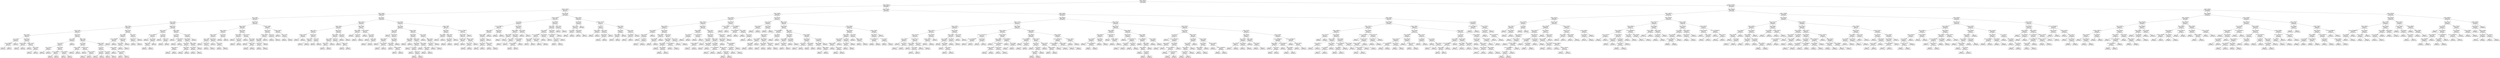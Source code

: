 digraph Tree {
node [shape=box, fontname="helvetica"] ;
edge [fontname="helvetica"] ;
0 [label="Target <= 14671.15\npoisson = 7950.282\nsamples = 657\nvalue = 15380.696"] ;
1 [label="Target <= 3012.03\npoisson = 2020.15\nsamples = 410\nvalue = 4889.054"] ;
0 -> 1 [labeldistance=2.5, labelangle=45, headlabel="True"] ;
2 [label="Adj Close <= 827.535\npoisson = 211.011\nsamples = 175\nvalue = 690.114"] ;
1 -> 2 ;
3 [label="Target <= 404.139\npoisson = 31.085\nsamples = 130\nvalue = 393.812"] ;
2 -> 3 ;
4 [label="Open <= 311.003\npoisson = 4.801\nsamples = 77\nvalue = 280.566"] ;
3 -> 4 ;
5 [label="Open <= 259.365\npoisson = 1.066\nsamples = 53\nvalue = 249.204"] ;
4 -> 5 ;
6 [label="Target <= 241.08\npoisson = 0.224\nsamples = 35\nvalue = 234.361"] ;
5 -> 6 ;
7 [label="Target <= 227.866\npoisson = 0.104\nsamples = 27\nvalue = 229.957"] ;
6 -> 7 ;
8 [label="Target <= 220.397\npoisson = 0.058\nsamples = 8\nvalue = 221.09"] ;
7 -> 8 ;
9 [label="Low <= 223.347\npoisson = 0.032\nsamples = 3\nvalue = 215.597"] ;
8 -> 9 ;
10 [label="Volume <= 23854700.0\npoisson = 0.002\nsamples = 2\nvalue = 218.148"] ;
9 -> 10 ;
11 [label="poisson = 0.0\nsamples = 1\nvalue = 219.185"] ;
10 -> 11 ;
12 [label="poisson = 0.0\nsamples = 1\nvalue = 217.111"] ;
10 -> 12 ;
13 [label="poisson = -0.0\nsamples = 1\nvalue = 210.495"] ;
9 -> 13 ;
14 [label="Target <= 223.917\npoisson = 0.008\nsamples = 5\nvalue = 224.386"] ;
8 -> 14 ;
15 [label="Adj Close <= 219.534\npoisson = 0.001\nsamples = 2\nvalue = 222.245"] ;
14 -> 15 ;
16 [label="poisson = 0.0\nsamples = 1\nvalue = 221.609"] ;
15 -> 16 ;
17 [label="poisson = 0.0\nsamples = 1\nvalue = 222.882"] ;
15 -> 17 ;
18 [label="Adj Close <= 217.002\npoisson = 0.001\nsamples = 3\nvalue = 225.813"] ;
14 -> 18 ;
19 [label="poisson = 0.0\nsamples = 1\nvalue = 226.684"] ;
18 -> 19 ;
20 [label="Open <= 228.003\npoisson = 0.0\nsamples = 2\nvalue = 225.377"] ;
18 -> 20 ;
21 [label="poisson = 0.0\nsamples = 1\nvalue = 224.952"] ;
20 -> 21 ;
22 [label="poisson = 0.0\nsamples = 1\nvalue = 225.803"] ;
20 -> 22 ;
23 [label="Target <= 232.45\npoisson = 0.02\nsamples = 19\nvalue = 233.69"] ;
7 -> 23 ;
24 [label="Low <= 232.116\npoisson = 0.001\nsamples = 7\nvalue = 229.969"] ;
23 -> 24 ;
25 [label="High <= 229.623\npoisson = 0.0\nsamples = 6\nvalue = 229.715"] ;
24 -> 25 ;
26 [label="Open <= 224.645\npoisson = 0.0\nsamples = 2\nvalue = 229.167"] ;
25 -> 26 ;
27 [label="poisson = 0.0\nsamples = 1\nvalue = 229.048"] ;
26 -> 27 ;
28 [label="poisson = 0.0\nsamples = 1\nvalue = 229.286"] ;
26 -> 28 ;
29 [label="Target <= 229.985\npoisson = 0.0\nsamples = 4\nvalue = 229.99"] ;
25 -> 29 ;
30 [label="Volume <= 23620700.0\npoisson = 0.0\nsamples = 2\nvalue = 229.743"] ;
29 -> 30 ;
31 [label="poisson = 0.0\nsamples = 1\nvalue = 229.705"] ;
30 -> 31 ;
32 [label="poisson = 0.0\nsamples = 1\nvalue = 229.78"] ;
30 -> 32 ;
33 [label="Volume <= 19553950.0\npoisson = 0.0\nsamples = 2\nvalue = 230.237"] ;
29 -> 33 ;
34 [label="poisson = 0.0\nsamples = 1\nvalue = 230.19"] ;
33 -> 34 ;
35 [label="poisson = 0.0\nsamples = 1\nvalue = 230.283"] ;
33 -> 35 ;
36 [label="poisson = 0.0\nsamples = 1\nvalue = 231.493"] ;
24 -> 36 ;
37 [label="Target <= 235.66\npoisson = 0.004\nsamples = 12\nvalue = 235.86"] ;
23 -> 37 ;
38 [label="Low <= 229.763\npoisson = 0.001\nsamples = 5\nvalue = 234.55"] ;
37 -> 38 ;
39 [label="Adj Close <= 230.861\npoisson = 0.0\nsamples = 2\nvalue = 233.625"] ;
38 -> 39 ;
40 [label="poisson = 0.0\nsamples = 1\nvalue = 233.406"] ;
39 -> 40 ;
41 [label="poisson = 0.0\nsamples = 1\nvalue = 233.843"] ;
39 -> 41 ;
42 [label="Adj Close <= 233.049\npoisson = 0.0\nsamples = 3\nvalue = 235.168"] ;
38 -> 42 ;
43 [label="poisson = 0.0\nsamples = 1\nvalue = 234.93"] ;
42 -> 43 ;
44 [label="Volume <= 17362050.0\npoisson = 0.0\nsamples = 2\nvalue = 235.286"] ;
42 -> 44 ;
45 [label="poisson = 0.0\nsamples = 1\nvalue = 235.344"] ;
44 -> 45 ;
46 [label="poisson = 0.0\nsamples = 1\nvalue = 235.229"] ;
44 -> 46 ;
47 [label="Target <= 236.786\npoisson = 0.001\nsamples = 7\nvalue = 236.796"] ;
37 -> 47 ;
48 [label="Low <= 234.702\npoisson = 0.0\nsamples = 4\nvalue = 236.206"] ;
47 -> 48 ;
49 [label="Low <= 232.895\npoisson = 0.0\nsamples = 2\nvalue = 236.394"] ;
48 -> 49 ;
50 [label="poisson = 0.0\nsamples = 1\nvalue = 236.326"] ;
49 -> 50 ;
51 [label="poisson = 0.0\nsamples = 1\nvalue = 236.462"] ;
49 -> 51 ;
52 [label="Low <= 239.556\npoisson = 0.0\nsamples = 2\nvalue = 236.019"] ;
48 -> 52 ;
53 [label="poisson = 0.0\nsamples = 1\nvalue = 236.06"] ;
52 -> 53 ;
54 [label="poisson = -0.0\nsamples = 1\nvalue = 235.977"] ;
52 -> 54 ;
55 [label="Open <= 226.966\npoisson = 0.0\nsamples = 3\nvalue = 237.582"] ;
47 -> 55 ;
56 [label="poisson = 0.0\nsamples = 1\nvalue = 238.229"] ;
55 -> 56 ;
57 [label="Volume <= 15172500.0\npoisson = 0.0\nsamples = 2\nvalue = 237.259"] ;
55 -> 57 ;
58 [label="poisson = 0.0\nsamples = 1\nvalue = 237.11"] ;
57 -> 58 ;
59 [label="poisson = 0.0\nsamples = 1\nvalue = 237.408"] ;
57 -> 59 ;
60 [label="Target <= 251.041\npoisson = 0.025\nsamples = 8\nvalue = 249.224"] ;
6 -> 60 ;
61 [label="High <= 246.491\npoisson = 0.006\nsamples = 5\nvalue = 246.716"] ;
60 -> 61 ;
62 [label="Volume <= 20925600.0\npoisson = 0.002\nsamples = 2\nvalue = 244.997"] ;
61 -> 62 ;
63 [label="poisson = 0.0\nsamples = 1\nvalue = 243.931"] ;
62 -> 63 ;
64 [label="poisson = 0.0\nsamples = 1\nvalue = 246.063"] ;
62 -> 64 ;
65 [label="Adj Close <= 249.714\npoisson = 0.002\nsamples = 3\nvalue = 247.862"] ;
61 -> 65 ;
66 [label="Open <= 246.865\npoisson = 0.0\nsamples = 2\nvalue = 247.151"] ;
65 -> 66 ;
67 [label="poisson = 0.0\nsamples = 1\nvalue = 247.029"] ;
66 -> 67 ;
68 [label="poisson = 0.0\nsamples = 1\nvalue = 247.272"] ;
66 -> 68 ;
69 [label="poisson = 0.0\nsamples = 1\nvalue = 249.284"] ;
65 -> 69 ;
70 [label="High <= 256.427\npoisson = 0.0\nsamples = 3\nvalue = 253.404"] ;
60 -> 70 ;
71 [label="Target <= 253.708\npoisson = 0.0\nsamples = 2\nvalue = 253.708"] ;
70 -> 71 ;
72 [label="poisson = 0.0\nsamples = 1\nvalue = 253.697"] ;
71 -> 72 ;
73 [label="poisson = 0.0\nsamples = 1\nvalue = 253.718"] ;
71 -> 73 ;
74 [label="poisson = 0.0\nsamples = 1\nvalue = 252.798"] ;
70 -> 74 ;
75 [label="Target <= 276.727\npoisson = 0.218\nsamples = 18\nvalue = 278.066"] ;
5 -> 75 ;
76 [label="Target <= 266.555\npoisson = 0.051\nsamples = 7\nvalue = 265.535"] ;
75 -> 76 ;
77 [label="Volume <= 23068250.0\npoisson = 0.007\nsamples = 4\nvalue = 261.445"] ;
76 -> 77 ;
78 [label="poisson = 0.0\nsamples = 1\nvalue = 258.507"] ;
77 -> 78 ;
79 [label="Open <= 267.365\npoisson = 0.003\nsamples = 3\nvalue = 262.425"] ;
77 -> 79 ;
80 [label="Target <= 261.597\npoisson = 0.0\nsamples = 2\nvalue = 261.597"] ;
79 -> 80 ;
81 [label="poisson = 0.0\nsamples = 1\nvalue = 261.551"] ;
80 -> 81 ;
82 [label="poisson = 0.0\nsamples = 1\nvalue = 261.643"] ;
80 -> 82 ;
83 [label="poisson = -0.0\nsamples = 1\nvalue = 264.08"] ;
79 -> 83 ;
84 [label="Low <= 258.156\npoisson = 0.011\nsamples = 3\nvalue = 270.989"] ;
76 -> 84 ;
85 [label="poisson = 0.0\nsamples = 1\nvalue = 274.474"] ;
84 -> 85 ;
86 [label="Close <= 267.675\npoisson = 0.0\nsamples = 2\nvalue = 269.247"] ;
84 -> 86 ;
87 [label="poisson = 0.0\nsamples = 1\nvalue = 269.463"] ;
86 -> 87 ;
88 [label="poisson = 0.0\nsamples = 1\nvalue = 269.03"] ;
86 -> 88 ;
89 [label="Target <= 283.695\npoisson = 0.028\nsamples = 11\nvalue = 286.04"] ;
75 -> 89 ;
90 [label="Low <= 276.869\npoisson = 0.003\nsamples = 3\nvalue = 280.916"] ;
89 -> 90 ;
91 [label="poisson = 0.0\nsamples = 1\nvalue = 278.981"] ;
90 -> 91 ;
92 [label="Volume <= 26665100.0\npoisson = 0.0\nsamples = 2\nvalue = 281.883"] ;
90 -> 92 ;
93 [label="poisson = 0.0\nsamples = 1\nvalue = 281.882"] ;
92 -> 93 ;
94 [label="poisson = 0.0\nsamples = 1\nvalue = 281.885"] ;
92 -> 94 ;
95 [label="Close <= 292.839\npoisson = 0.013\nsamples = 8\nvalue = 287.962"] ;
89 -> 95 ;
96 [label="Target <= 286.928\npoisson = 0.003\nsamples = 7\nvalue = 287.038"] ;
95 -> 96 ;
97 [label="Open <= 285.063\npoisson = 0.0\nsamples = 4\nvalue = 285.979"] ;
96 -> 97 ;
98 [label="Target <= 286.291\npoisson = 0.0\nsamples = 2\nvalue = 286.291"] ;
97 -> 98 ;
99 [label="poisson = 0.0\nsamples = 1\nvalue = 286.189"] ;
98 -> 99 ;
100 [label="poisson = 0.0\nsamples = 1\nvalue = 286.393"] ;
98 -> 100 ;
101 [label="Target <= 285.667\npoisson = 0.0\nsamples = 2\nvalue = 285.667"] ;
97 -> 101 ;
102 [label="poisson = 0.0\nsamples = 1\nvalue = 285.505"] ;
101 -> 102 ;
103 [label="poisson = 0.0\nsamples = 1\nvalue = 285.829"] ;
101 -> 103 ;
104 [label="Target <= 288.943\npoisson = 0.001\nsamples = 3\nvalue = 288.45"] ;
96 -> 104 ;
105 [label="Open <= 294.084\npoisson = 0.0\nsamples = 2\nvalue = 287.871"] ;
104 -> 105 ;
106 [label="poisson = 0.0\nsamples = 1\nvalue = 288.278"] ;
105 -> 106 ;
107 [label="poisson = 0.0\nsamples = 1\nvalue = 287.464"] ;
105 -> 107 ;
108 [label="poisson = 0.0\nsamples = 1\nvalue = 289.607"] ;
104 -> 108 ;
109 [label="poisson = 0.0\nsamples = 1\nvalue = 294.427"] ;
95 -> 109 ;
110 [label="Target <= 360.645\npoisson = 1.104\nsamples = 24\nvalue = 349.824"] ;
4 -> 110 ;
111 [label="Target <= 332.264\npoisson = 0.294\nsamples = 15\nvalue = 330.878"] ;
110 -> 111 ;
112 [label="Target <= 324.059\npoisson = 0.061\nsamples = 8\nvalue = 319.427"] ;
111 -> 112 ;
113 [label="Target <= 316.136\npoisson = 0.018\nsamples = 6\nvalue = 316.255"] ;
112 -> 113 ;
114 [label="Close <= 313.46\npoisson = 0.005\nsamples = 3\nvalue = 313.312"] ;
113 -> 114 ;
115 [label="poisson = 0.0\nsamples = 1\nvalue = 310.737"] ;
114 -> 115 ;
116 [label="Target <= 314.599\npoisson = 0.0\nsamples = 2\nvalue = 314.599"] ;
114 -> 116 ;
117 [label="poisson = 0.0\nsamples = 1\nvalue = 314.166"] ;
116 -> 117 ;
118 [label="poisson = 0.0\nsamples = 1\nvalue = 315.032"] ;
116 -> 118 ;
119 [label="Target <= 318.702\npoisson = 0.003\nsamples = 3\nvalue = 319.199"] ;
113 -> 119 ;
120 [label="poisson = 0.0\nsamples = 1\nvalue = 317.239"] ;
119 -> 120 ;
121 [label="High <= 326.495\npoisson = 0.0\nsamples = 2\nvalue = 320.179"] ;
119 -> 121 ;
122 [label="poisson = 0.0\nsamples = 1\nvalue = 320.193"] ;
121 -> 122 ;
123 [label="poisson = 0.0\nsamples = 1\nvalue = 320.166"] ;
121 -> 123 ;
124 [label="Close <= 318.425\npoisson = 0.002\nsamples = 2\nvalue = 328.94"] ;
112 -> 124 ;
125 [label="poisson = 0.0\nsamples = 1\nvalue = 329.956"] ;
124 -> 125 ;
126 [label="poisson = 0.0\nsamples = 1\nvalue = 327.924"] ;
124 -> 126 ;
127 [label="Target <= 341.082\npoisson = 0.076\nsamples = 7\nvalue = 343.966"] ;
111 -> 127 ;
128 [label="Target <= 335.662\npoisson = 0.002\nsamples = 3\nvalue = 336.048"] ;
127 -> 128 ;
129 [label="poisson = 0.0\nsamples = 1\nvalue = 334.572"] ;
128 -> 129 ;
130 [label="Open <= 344.202\npoisson = 0.0\nsamples = 2\nvalue = 336.786"] ;
128 -> 130 ;
131 [label="poisson = 0.0\nsamples = 1\nvalue = 336.753"] ;
130 -> 131 ;
132 [label="poisson = 0.0\nsamples = 1\nvalue = 336.819"] ;
130 -> 132 ;
133 [label="Volume <= 14421450.0\npoisson = 0.011\nsamples = 4\nvalue = 349.905"] ;
127 -> 133 ;
134 [label="poisson = 0.0\nsamples = 1\nvalue = 345.345"] ;
133 -> 134 ;
135 [label="Low <= 345.238\npoisson = 0.002\nsamples = 3\nvalue = 351.425"] ;
133 -> 135 ;
136 [label="poisson = 0.0\nsamples = 1\nvalue = 352.92"] ;
135 -> 136 ;
137 [label="Adj Close <= 352.102\npoisson = 0.0\nsamples = 2\nvalue = 350.677"] ;
135 -> 137 ;
138 [label="poisson = 0.0\nsamples = 1\nvalue = 350.506"] ;
137 -> 138 ;
139 [label="poisson = -0.0\nsamples = 1\nvalue = 350.848"] ;
137 -> 139 ;
140 [label="Adj Close <= 389.631\npoisson = 0.198\nsamples = 9\nvalue = 381.401"] ;
110 -> 140 ;
141 [label="Target <= 374.738\npoisson = 0.031\nsamples = 6\nvalue = 373.283"] ;
140 -> 141 ;
142 [label="Adj Close <= 375.984\npoisson = 0.005\nsamples = 4\nvalue = 370.342"] ;
141 -> 142 ;
143 [label="High <= 388.863\npoisson = 0.001\nsamples = 3\nvalue = 369.308"] ;
142 -> 143 ;
144 [label="Close <= 374.729\npoisson = 0.0\nsamples = 2\nvalue = 369.777"] ;
143 -> 144 ;
145 [label="poisson = 0.0\nsamples = 1\nvalue = 369.949"] ;
144 -> 145 ;
146 [label="poisson = 0.0\nsamples = 1\nvalue = 369.604"] ;
144 -> 146 ;
147 [label="poisson = 0.0\nsamples = 1\nvalue = 368.37"] ;
143 -> 147 ;
148 [label="poisson = 0.0\nsamples = 1\nvalue = 373.447"] ;
142 -> 148 ;
149 [label="Low <= 364.124\npoisson = 0.013\nsamples = 2\nvalue = 379.164"] ;
141 -> 149 ;
150 [label="poisson = 0.0\nsamples = 1\nvalue = 382.299"] ;
149 -> 150 ;
151 [label="poisson = -0.0\nsamples = 1\nvalue = 376.029"] ;
149 -> 151 ;
152 [label="Adj Close <= 399.478\npoisson = 0.019\nsamples = 3\nvalue = 397.636"] ;
140 -> 152 ;
153 [label="poisson = 0.0\nsamples = 1\nvalue = 392.153"] ;
152 -> 153 ;
154 [label="Open <= 407.384\npoisson = 0.0\nsamples = 2\nvalue = 400.378"] ;
152 -> 154 ;
155 [label="poisson = 0.0\nsamples = 1\nvalue = 400.185"] ;
154 -> 155 ;
156 [label="poisson = 0.0\nsamples = 1\nvalue = 400.57"] ;
154 -> 156 ;
157 [label="High <= 503.017\npoisson = 12.568\nsamples = 53\nvalue = 558.338"] ;
3 -> 157 ;
158 [label="Target <= 435.847\npoisson = 0.265\nsamples = 21\nvalue = 429.819"] ;
157 -> 158 ;
159 [label="Target <= 419.412\npoisson = 0.048\nsamples = 14\nvalue = 420.207"] ;
158 -> 159 ;
160 [label="Target <= 412.971\npoisson = 0.021\nsamples = 6\nvalue = 414.355"] ;
159 -> 160 ;
161 [label="Adj Close <= 410.596\npoisson = 0.001\nsamples = 2\nvalue = 408.628"] ;
160 -> 161 ;
162 [label="poisson = 0.0\nsamples = 1\nvalue = 407.707"] ;
161 -> 162 ;
163 [label="poisson = 0.0\nsamples = 1\nvalue = 409.548"] ;
161 -> 163 ;
164 [label="Adj Close <= 416.0\npoisson = 0.001\nsamples = 4\nvalue = 417.219"] ;
160 -> 164 ;
165 [label="Target <= 417.826\npoisson = 0.0\nsamples = 2\nvalue = 417.826"] ;
164 -> 165 ;
166 [label="poisson = 0.0\nsamples = 1\nvalue = 417.563"] ;
165 -> 166 ;
167 [label="poisson = 0.0\nsamples = 1\nvalue = 418.089"] ;
165 -> 167 ;
168 [label="Low <= 415.783\npoisson = 0.0\nsamples = 2\nvalue = 416.612"] ;
164 -> 168 ;
169 [label="poisson = 0.0\nsamples = 1\nvalue = 416.83"] ;
168 -> 169 ;
170 [label="poisson = -0.0\nsamples = 1\nvalue = 416.394"] ;
168 -> 170 ;
171 [label="Target <= 426.411\npoisson = 0.016\nsamples = 8\nvalue = 424.596"] ;
159 -> 171 ;
172 [label="Target <= 422.598\npoisson = 0.002\nsamples = 6\nvalue = 422.634"] ;
171 -> 172 ;
173 [label="Open <= 437.06\npoisson = 0.001\nsamples = 3\nvalue = 421.587"] ;
172 -> 173 ;
174 [label="Target <= 422.012\npoisson = 0.0\nsamples = 2\nvalue = 422.012"] ;
173 -> 174 ;
175 [label="poisson = 0.0\nsamples = 1\nvalue = 421.651"] ;
174 -> 175 ;
176 [label="poisson = 0.0\nsamples = 1\nvalue = 422.373"] ;
174 -> 176 ;
177 [label="poisson = 0.0\nsamples = 1\nvalue = 420.736"] ;
173 -> 177 ;
178 [label="Close <= 422.02\npoisson = 0.0\nsamples = 3\nvalue = 423.681"] ;
172 -> 178 ;
179 [label="poisson = 0.0\nsamples = 1\nvalue = 422.823"] ;
178 -> 179 ;
180 [label="Target <= 424.11\npoisson = 0.0\nsamples = 2\nvalue = 424.11"] ;
178 -> 180 ;
181 [label="poisson = 0.0\nsamples = 1\nvalue = 423.989"] ;
180 -> 181 ;
182 [label="poisson = 0.0\nsamples = 1\nvalue = 424.231"] ;
180 -> 182 ;
183 [label="High <= 439.777\npoisson = 0.004\nsamples = 2\nvalue = 430.481"] ;
171 -> 183 ;
184 [label="poisson = 0.0\nsamples = 1\nvalue = 428.591"] ;
183 -> 184 ;
185 [label="poisson = 0.0\nsamples = 1\nvalue = 432.371"] ;
183 -> 185 ;
186 [label="Target <= 446.306\npoisson = 0.057\nsamples = 7\nvalue = 449.043"] ;
158 -> 186 ;
187 [label="Target <= 440.862\npoisson = 0.003\nsamples = 3\nvalue = 441.637"] ;
186 -> 187 ;
188 [label="poisson = 0.0\nsamples = 1\nvalue = 439.323"] ;
187 -> 188 ;
189 [label="Close <= 439.624\npoisson = 0.0\nsamples = 2\nvalue = 442.794"] ;
187 -> 189 ;
190 [label="poisson = 0.0\nsamples = 1\nvalue = 442.401"] ;
189 -> 190 ;
191 [label="poisson = -0.0\nsamples = 1\nvalue = 443.188"] ;
189 -> 191 ;
192 [label="Volume <= 52773000.0\npoisson = 0.017\nsamples = 4\nvalue = 454.597"] ;
186 -> 192 ;
193 [label="poisson = 0.0\nsamples = 1\nvalue = 460.483"] ;
192 -> 193 ;
194 [label="Low <= 435.528\npoisson = 0.006\nsamples = 3\nvalue = 452.635"] ;
192 -> 194 ;
195 [label="poisson = 0.0\nsamples = 1\nvalue = 449.425"] ;
194 -> 195 ;
196 [label="Open <= 445.55\npoisson = 0.001\nsamples = 2\nvalue = 454.24"] ;
194 -> 196 ;
197 [label="poisson = 0.0\nsamples = 1\nvalue = 455.097"] ;
196 -> 197 ;
198 [label="poisson = 0.0\nsamples = 1\nvalue = 453.384"] ;
196 -> 198 ;
199 [label="Low <= 648.534\npoisson = 4.019\nsamples = 32\nvalue = 642.679"] ;
157 -> 199 ;
200 [label="High <= 590.432\npoisson = 0.507\nsamples = 21\nvalue = 595.748"] ;
199 -> 200 ;
201 [label="Open <= 552.01\npoisson = 0.148\nsamples = 8\nvalue = 569.411"] ;
200 -> 201 ;
202 [label="poisson = 0.0\nsamples = 1\nvalue = 536.92"] ;
201 -> 202 ;
203 [label="Target <= 573.205\npoisson = 0.015\nsamples = 7\nvalue = 574.053"] ;
201 -> 203 ;
204 [label="Target <= 568.857\npoisson = 0.004\nsamples = 3\nvalue = 570.005"] ;
203 -> 204 ;
205 [label="poisson = 0.0\nsamples = 1\nvalue = 567.24"] ;
204 -> 205 ;
206 [label="Volume <= 59701948.0\npoisson = 0.001\nsamples = 2\nvalue = 571.388"] ;
204 -> 206 ;
207 [label="poisson = 0.0\nsamples = 1\nvalue = 570.473"] ;
206 -> 207 ;
208 [label="poisson = -0.0\nsamples = 1\nvalue = 572.303"] ;
206 -> 208 ;
209 [label="Open <= 584.487\npoisson = 0.004\nsamples = 4\nvalue = 577.089"] ;
203 -> 209 ;
210 [label="High <= 578.121\npoisson = 0.002\nsamples = 3\nvalue = 576.058"] ;
209 -> 210 ;
211 [label="poisson = 0.0\nsamples = 1\nvalue = 574.107"] ;
210 -> 211 ;
212 [label="Adj Close <= 580.083\npoisson = 0.0\nsamples = 2\nvalue = 577.033"] ;
210 -> 212 ;
213 [label="poisson = 0.0\nsamples = 1\nvalue = 577.47"] ;
212 -> 213 ;
214 [label="poisson = -0.0\nsamples = 1\nvalue = 576.597"] ;
212 -> 214 ;
215 [label="poisson = 0.0\nsamples = 1\nvalue = 580.182"] ;
209 -> 215 ;
216 [label="Target <= 614.656\npoisson = 0.145\nsamples = 13\nvalue = 611.955"] ;
200 -> 216 ;
217 [label="Target <= 599.887\npoisson = 0.026\nsamples = 9\nvalue = 604.059"] ;
216 -> 217 ;
218 [label="Target <= 594.626\npoisson = 0.005\nsamples = 2\nvalue = 594.626"] ;
217 -> 218 ;
219 [label="poisson = 0.0\nsamples = 1\nvalue = 592.103"] ;
218 -> 219 ;
220 [label="poisson = -0.0\nsamples = 1\nvalue = 597.149"] ;
218 -> 220 ;
221 [label="Target <= 607.257\npoisson = 0.005\nsamples = 7\nvalue = 606.755"] ;
217 -> 221 ;
222 [label="Target <= 603.677\npoisson = 0.002\nsamples = 4\nvalue = 604.902"] ;
221 -> 222 ;
223 [label="poisson = 0.0\nsamples = 1\nvalue = 602.625"] ;
222 -> 223 ;
224 [label="Low <= 605.422\npoisson = 0.0\nsamples = 3\nvalue = 605.661"] ;
222 -> 224 ;
225 [label="poisson = 0.0\nsamples = 1\nvalue = 604.728"] ;
224 -> 225 ;
226 [label="High <= 632.273\npoisson = 0.0\nsamples = 2\nvalue = 606.128"] ;
224 -> 226 ;
227 [label="poisson = 0.0\nsamples = 1\nvalue = 605.984"] ;
226 -> 227 ;
228 [label="poisson = -0.0\nsamples = 1\nvalue = 606.272"] ;
226 -> 228 ;
229 [label="Close <= 608.297\npoisson = 0.001\nsamples = 3\nvalue = 609.225"] ;
221 -> 229 ;
230 [label="poisson = 0.0\nsamples = 1\nvalue = 608.243"] ;
229 -> 230 ;
231 [label="Open <= 608.626\npoisson = 0.0\nsamples = 2\nvalue = 609.715"] ;
229 -> 231 ;
232 [label="poisson = 0.0\nsamples = 1\nvalue = 609.227"] ;
231 -> 232 ;
233 [label="poisson = 0.0\nsamples = 1\nvalue = 610.204"] ;
231 -> 233 ;
234 [label="High <= 629.324\npoisson = 0.043\nsamples = 4\nvalue = 629.721"] ;
216 -> 234 ;
235 [label="poisson = 0.0\nsamples = 1\nvalue = 619.108"] ;
234 -> 235 ;
236 [label="Target <= 635.205\npoisson = 0.018\nsamples = 3\nvalue = 633.259"] ;
234 -> 236 ;
237 [label="High <= 666.234\npoisson = 0.0\nsamples = 2\nvalue = 629.944"] ;
236 -> 237 ;
238 [label="poisson = 0.0\nsamples = 1\nvalue = 630.52"] ;
237 -> 238 ;
239 [label="poisson = -0.0\nsamples = 1\nvalue = 629.367"] ;
237 -> 239 ;
240 [label="poisson = 0.0\nsamples = 1\nvalue = 639.89"] ;
236 -> 240 ;
241 [label="Target <= 719.545\npoisson = 1.396\nsamples = 11\nvalue = 732.273"] ;
199 -> 241 ;
242 [label="Target <= 680.71\npoisson = 0.107\nsamples = 5\nvalue = 685.676"] ;
241 -> 242 ;
243 [label="Open <= 660.398\npoisson = 0.001\nsamples = 2\nvalue = 671.867"] ;
242 -> 243 ;
244 [label="poisson = 0.0\nsamples = 1\nvalue = 670.627"] ;
243 -> 244 ;
245 [label="poisson = -0.0\nsamples = 1\nvalue = 673.106"] ;
243 -> 245 ;
246 [label="Target <= 698.167\npoisson = 0.022\nsamples = 3\nvalue = 694.882"] ;
242 -> 246 ;
247 [label="High <= 692.116\npoisson = 0.007\nsamples = 2\nvalue = 691.391"] ;
246 -> 247 ;
248 [label="poisson = 0.0\nsamples = 1\nvalue = 688.313"] ;
247 -> 248 ;
249 [label="poisson = 0.0\nsamples = 1\nvalue = 694.469"] ;
247 -> 249 ;
250 [label="poisson = 0.0\nsamples = 1\nvalue = 701.864"] ;
246 -> 250 ;
251 [label="Volume <= 117704396.0\npoisson = 0.197\nsamples = 6\nvalue = 771.104"] ;
241 -> 251 ;
252 [label="Target <= 774.909\npoisson = 0.056\nsamples = 5\nvalue = 777.879"] ;
251 -> 252 ;
253 [label="Adj Close <= 734.56\npoisson = 0.002\nsamples = 2\nvalue = 768.02"] ;
252 -> 253 ;
254 [label="poisson = 0.0\nsamples = 1\nvalue = 766.308"] ;
253 -> 254 ;
255 [label="poisson = -0.0\nsamples = 1\nvalue = 769.731"] ;
253 -> 255 ;
256 [label="Adj Close <= 785.309\npoisson = 0.022\nsamples = 3\nvalue = 784.452"] ;
252 -> 256 ;
257 [label="Open <= 772.396\npoisson = 0.0\nsamples = 2\nvalue = 780.322"] ;
256 -> 257 ;
258 [label="poisson = 0.0\nsamples = 1\nvalue = 780.556"] ;
257 -> 258 ;
259 [label="poisson = 0.0\nsamples = 1\nvalue = 780.087"] ;
257 -> 259 ;
260 [label="poisson = 0.0\nsamples = 1\nvalue = 792.714"] ;
256 -> 260 ;
261 [label="poisson = 0.0\nsamples = 1\nvalue = 737.226"] ;
251 -> 261 ;
262 [label="Close <= 1607.165\npoisson = 121.882\nsamples = 45\nvalue = 1546.099"] ;
2 -> 262 ;
263 [label="Adj Close <= 1154.54\npoisson = 13.808\nsamples = 29\nvalue = 1117.435"] ;
262 -> 263 ;
264 [label="Low <= 920.385\npoisson = 2.613\nsamples = 17\nvalue = 985.334"] ;
263 -> 264 ;
265 [label="Volume <= 237795504.0\npoisson = 0.063\nsamples = 8\nvalue = 917.721"] ;
264 -> 265 ;
266 [label="Target <= 928.935\npoisson = 0.012\nsamples = 6\nvalue = 923.457"] ;
265 -> 266 ;
267 [label="Target <= 923.328\npoisson = 0.002\nsamples = 5\nvalue = 921.509"] ;
266 -> 267 ;
268 [label="Low <= 908.356\npoisson = 0.0\nsamples = 4\nvalue = 920.719"] ;
267 -> 268 ;
269 [label="Open <= 878.193\npoisson = 0.0\nsamples = 2\nvalue = 921.498"] ;
268 -> 269 ;
270 [label="poisson = 0.0\nsamples = 1\nvalue = 921.984"] ;
269 -> 270 ;
271 [label="poisson = 0.0\nsamples = 1\nvalue = 921.012"] ;
269 -> 271 ;
272 [label="Target <= 919.939\npoisson = 0.0\nsamples = 2\nvalue = 919.939"] ;
268 -> 272 ;
273 [label="poisson = 0.0\nsamples = 1\nvalue = 919.496"] ;
272 -> 273 ;
274 [label="poisson = 0.0\nsamples = 1\nvalue = 920.382"] ;
272 -> 274 ;
275 [label="poisson = -0.0\nsamples = 1\nvalue = 924.673"] ;
267 -> 275 ;
276 [label="poisson = 0.0\nsamples = 1\nvalue = 933.198"] ;
266 -> 276 ;
277 [label="Target <= 900.512\npoisson = 0.002\nsamples = 2\nvalue = 900.512"] ;
265 -> 277 ;
278 [label="poisson = 0.0\nsamples = 1\nvalue = 898.822"] ;
277 -> 278 ;
279 [label="poisson = 0.0\nsamples = 1\nvalue = 902.201"] ;
277 -> 279 ;
280 [label="Target <= 1083.155\npoisson = 0.971\nsamples = 9\nvalue = 1045.435"] ;
264 -> 280 ;
281 [label="Target <= 1010.861\npoisson = 0.218\nsamples = 7\nvalue = 1023.371"] ;
280 -> 281 ;
282 [label="Target <= 991.703\npoisson = 0.004\nsamples = 2\nvalue = 991.703"] ;
281 -> 282 ;
283 [label="poisson = 0.0\nsamples = 1\nvalue = 989.023"] ;
282 -> 283 ;
284 [label="poisson = -0.0\nsamples = 1\nvalue = 994.383"] ;
282 -> 284 ;
285 [label="Target <= 1032.09\npoisson = 0.028\nsamples = 5\nvalue = 1036.038"] ;
281 -> 285 ;
286 [label="Close <= 1025.19\npoisson = 0.0\nsamples = 2\nvalue = 1027.39"] ;
285 -> 286 ;
287 [label="poisson = 0.0\nsamples = 1\nvalue = 1027.44"] ;
286 -> 287 ;
288 [label="poisson = 0.0\nsamples = 1\nvalue = 1027.34"] ;
286 -> 288 ;
289 [label="Volume <= 462485008.0\npoisson = 0.007\nsamples = 3\nvalue = 1041.803"] ;
285 -> 289 ;
290 [label="Volume <= 252473000.0\npoisson = 0.001\nsamples = 2\nvalue = 1044.335"] ;
289 -> 290 ;
291 [label="poisson = 0.0\nsamples = 1\nvalue = 1042.9"] ;
290 -> 291 ;
292 [label="poisson = 0.0\nsamples = 1\nvalue = 1045.77"] ;
290 -> 292 ;
293 [label="poisson = 0.0\nsamples = 1\nvalue = 1036.74"] ;
289 -> 293 ;
294 [label="High <= 1109.735\npoisson = 0.002\nsamples = 2\nvalue = 1122.66"] ;
280 -> 294 ;
295 [label="poisson = 0.0\nsamples = 1\nvalue = 1120.54"] ;
294 -> 295 ;
296 [label="poisson = 0.0\nsamples = 1\nvalue = 1124.78"] ;
294 -> 296 ;
297 [label="High <= 1339.595\npoisson = 3.279\nsamples = 12\nvalue = 1304.578"] ;
263 -> 297 ;
298 [label="Close <= 1274.1\npoisson = 0.982\nsamples = 10\nvalue = 1269.567"] ;
297 -> 298 ;
299 [label="High <= 1240.185\npoisson = 0.211\nsamples = 6\nvalue = 1231.963"] ;
298 -> 299 ;
300 [label="Volume <= 268263000.0\npoisson = 0.03\nsamples = 4\nvalue = 1217.335"] ;
299 -> 300 ;
301 [label="Open <= 1202.98\npoisson = 0.002\nsamples = 2\nvalue = 1209.44"] ;
300 -> 301 ;
302 [label="poisson = 0.0\nsamples = 1\nvalue = 1211.67"] ;
301 -> 302 ;
303 [label="poisson = 0.0\nsamples = 1\nvalue = 1207.21"] ;
301 -> 303 ;
304 [label="Adj Close <= 1193.06\npoisson = 0.006\nsamples = 2\nvalue = 1225.23"] ;
300 -> 304 ;
305 [label="poisson = 0.0\nsamples = 1\nvalue = 1221.38"] ;
304 -> 305 ;
306 [label="poisson = 0.0\nsamples = 1\nvalue = 1229.08"] ;
304 -> 306 ;
307 [label="Open <= 1243.225\npoisson = 0.053\nsamples = 2\nvalue = 1261.22"] ;
299 -> 307 ;
308 [label="poisson = 0.0\nsamples = 1\nvalue = 1249.61"] ;
307 -> 308 ;
309 [label="poisson = 0.0\nsamples = 1\nvalue = 1272.83"] ;
307 -> 309 ;
310 [label="Close <= 1319.76\npoisson = 0.062\nsamples = 4\nvalue = 1325.973"] ;
298 -> 310 ;
311 [label="Volume <= 488342992.0\npoisson = 0.002\nsamples = 3\nvalue = 1318.667"] ;
310 -> 311 ;
312 [label="Low <= 1273.615\npoisson = 0.0\nsamples = 2\nvalue = 1317.105"] ;
311 -> 312 ;
313 [label="poisson = 0.0\nsamples = 1\nvalue = 1317.73"] ;
312 -> 313 ;
314 [label="poisson = 0.0\nsamples = 1\nvalue = 1316.48"] ;
312 -> 314 ;
315 [label="poisson = 0.0\nsamples = 1\nvalue = 1321.79"] ;
311 -> 315 ;
316 [label="poisson = 0.0\nsamples = 1\nvalue = 1347.89"] ;
310 -> 316 ;
317 [label="High <= 1420.34\npoisson = 1.138\nsamples = 2\nvalue = 1479.635"] ;
297 -> 317 ;
318 [label="poisson = 0.0\nsamples = 1\nvalue = 1421.6"] ;
317 -> 318 ;
319 [label="poisson = 0.0\nsamples = 1\nvalue = 1537.67"] ;
317 -> 319 ;
320 [label="Target <= 2162.64\npoisson = 29.572\nsamples = 16\nvalue = 2323.051"] ;
262 -> 320 ;
321 [label="High <= 2223.86\npoisson = 3.426\nsamples = 5\nvalue = 1829.108"] ;
320 -> 321 ;
322 [label="Close <= 1771.68\npoisson = 0.626\nsamples = 4\nvalue = 1776.668"] ;
321 -> 322 ;
323 [label="Low <= 1690.275\npoisson = 0.08\nsamples = 2\nvalue = 1822.0"] ;
322 -> 323 ;
324 [label="poisson = 0.0\nsamples = 1\nvalue = 1839.09"] ;
323 -> 324 ;
325 [label="poisson = 0.0\nsamples = 1\nvalue = 1804.91"] ;
323 -> 325 ;
326 [label="High <= 1852.675\npoisson = 0.015\nsamples = 2\nvalue = 1731.335"] ;
322 -> 326 ;
327 [label="poisson = 0.0\nsamples = 1\nvalue = 1738.43"] ;
326 -> 327 ;
328 [label="poisson = 0.0\nsamples = 1\nvalue = 1724.24"] ;
326 -> 328 ;
329 [label="poisson = 0.0\nsamples = 1\nvalue = 2038.87"] ;
321 -> 329 ;
330 [label="Adj Close <= 2517.005\npoisson = 5.172\nsamples = 11\nvalue = 2547.571"] ;
320 -> 330 ;
331 [label="Low <= 2135.07\npoisson = 1.4\nsamples = 5\nvalue = 2394.032"] ;
330 -> 331 ;
332 [label="Target <= 2303.415\npoisson = 0.063\nsamples = 2\nvalue = 2303.415"] ;
331 -> 332 ;
333 [label="poisson = 0.0\nsamples = 1\nvalue = 2286.41"] ;
332 -> 333 ;
334 [label="poisson = 0.0\nsamples = 1\nvalue = 2320.42"] ;
332 -> 334 ;
335 [label="Open <= 2342.64\npoisson = 0.378\nsamples = 3\nvalue = 2454.443"] ;
331 -> 335 ;
336 [label="Target <= 2425.76\npoisson = 0.066\nsamples = 2\nvalue = 2425.76"] ;
335 -> 336 ;
337 [label="poisson = 0.0\nsamples = 1\nvalue = 2407.88"] ;
336 -> 337 ;
338 [label="poisson = 0.0\nsamples = 1\nvalue = 2443.64"] ;
336 -> 338 ;
339 [label="poisson = 0.0\nsamples = 1\nvalue = 2511.81"] ;
335 -> 339 ;
340 [label="Target <= 2682.52\npoisson = 1.219\nsamples = 6\nvalue = 2675.52"] ;
330 -> 340 ;
341 [label="High <= 2956.37\npoisson = 0.277\nsamples = 3\nvalue = 2606.857"] ;
340 -> 341 ;
342 [label="Target <= 2580.47\npoisson = 0.016\nsamples = 2\nvalue = 2580.47"] ;
341 -> 342 ;
343 [label="poisson = 0.0\nsamples = 1\nvalue = 2571.34"] ;
342 -> 343 ;
344 [label="poisson = 0.0\nsamples = 1\nvalue = 2589.6"] ;
342 -> 344 ;
345 [label="poisson = -0.0\nsamples = 1\nvalue = 2659.63"] ;
341 -> 345 ;
346 [label="Target <= 2763.57\npoisson = 0.399\nsamples = 3\nvalue = 2744.183"] ;
340 -> 346 ;
347 [label="High <= 2884.635\npoisson = 0.006\nsamples = 2\nvalue = 2711.215"] ;
346 -> 347 ;
348 [label="poisson = 0.0\nsamples = 1\nvalue = 2705.41"] ;
347 -> 348 ;
349 [label="poisson = 0.0\nsamples = 1\nvalue = 2717.02"] ;
347 -> 349 ;
350 [label="poisson = -0.0\nsamples = 1\nvalue = 2810.12"] ;
346 -> 350 ;
351 [label="Target <= 7146.811\npoisson = 410.249\nsamples = 235\nvalue = 8015.925"] ;
1 -> 351 ;
352 [label="Target <= 5164.054\npoisson = 163.88\nsamples = 81\nvalue = 5223.634"] ;
351 -> 352 ;
353 [label="Close <= 4274.676\npoisson = 27.303\nsamples = 40\nvalue = 3985.744"] ;
352 -> 353 ;
354 [label="Target <= 3783.335\npoisson = 11.746\nsamples = 33\nvalue = 3813.358"] ;
353 -> 354 ;
355 [label="Target <= 3445.195\npoisson = 3.764\nsamples = 14\nvalue = 3502.396"] ;
354 -> 355 ;
356 [label="High <= 3343.845\npoisson = 0.956\nsamples = 4\nvalue = 3284.907"] ;
355 -> 356 ;
357 [label="Target <= 3233.39\npoisson = 0.052\nsamples = 3\nvalue = 3239.896"] ;
356 -> 357 ;
358 [label="poisson = 0.0\nsamples = 1\nvalue = 3213.94"] ;
357 -> 358 ;
359 [label="Low <= 2967.512\npoisson = 0.0\nsamples = 2\nvalue = 3252.875"] ;
357 -> 359 ;
360 [label="poisson = 0.0\nsamples = 1\nvalue = 3252.91"] ;
359 -> 360 ;
361 [label="poisson = -0.0\nsamples = 1\nvalue = 3252.839"] ;
359 -> 361 ;
362 [label="poisson = -0.0\nsamples = 1\nvalue = 3419.94"] ;
356 -> 362 ;
363 [label="Target <= 3531.491\npoisson = 1.056\nsamples = 10\nvalue = 3589.392"] ;
355 -> 363 ;
364 [label="Target <= 3481.532\npoisson = 0.007\nsamples = 3\nvalue = 3477.838"] ;
363 -> 364 ;
365 [label="Close <= 3501.952\npoisson = 0.001\nsamples = 2\nvalue = 3473.283"] ;
364 -> 365 ;
366 [label="poisson = 0.0\nsamples = 1\nvalue = 3476.115"] ;
365 -> 366 ;
367 [label="poisson = 0.0\nsamples = 1\nvalue = 3470.45"] ;
365 -> 367 ;
368 [label="poisson = 0.0\nsamples = 1\nvalue = 3486.95"] ;
364 -> 368 ;
369 [label="Close <= 3651.982\npoisson = 0.438\nsamples = 7\nvalue = 3637.2"] ;
363 -> 369 ;
370 [label="Target <= 3615.327\npoisson = 0.084\nsamples = 5\nvalue = 3605.417"] ;
369 -> 370 ;
371 [label="High <= 3683.228\npoisson = 0.015\nsamples = 3\nvalue = 3586.593"] ;
370 -> 371 ;
372 [label="poisson = 0.0\nsamples = 1\nvalue = 3600.865"] ;
371 -> 372 ;
373 [label="Open <= 3681.598\npoisson = 0.002\nsamples = 2\nvalue = 3579.456"] ;
371 -> 373 ;
374 [label="poisson = 0.0\nsamples = 1\nvalue = 3582.88"] ;
373 -> 374 ;
375 [label="poisson = 0.0\nsamples = 1\nvalue = 3576.032"] ;
373 -> 375 ;
376 [label="Volume <= 4404131072.0\npoisson = 0.002\nsamples = 2\nvalue = 3633.654"] ;
370 -> 376 ;
377 [label="poisson = 0.0\nsamples = 1\nvalue = 3637.52"] ;
376 -> 377 ;
378 [label="poisson = 0.0\nsamples = 1\nvalue = 3629.788"] ;
376 -> 378 ;
379 [label="Low <= 3573.172\npoisson = 0.115\nsamples = 2\nvalue = 3716.658"] ;
369 -> 379 ;
380 [label="poisson = 0.0\nsamples = 1\nvalue = 3745.951"] ;
379 -> 380 ;
381 [label="poisson = 0.0\nsamples = 1\nvalue = 3687.365"] ;
379 -> 381 ;
382 [label="Target <= 3958.727\npoisson = 1.272\nsamples = 19\nvalue = 4042.487"] ;
354 -> 382 ;
383 [label="Target <= 3878.499\npoisson = 0.198\nsamples = 4\nvalue = 3873.358"] ;
382 -> 383 ;
384 [label="High <= 3999.359\npoisson = 0.03\nsamples = 2\nvalue = 3835.884"] ;
383 -> 384 ;
385 [label="poisson = 0.0\nsamples = 1\nvalue = 3851.047"] ;
384 -> 385 ;
386 [label="poisson = 0.0\nsamples = 1\nvalue = 3820.72"] ;
384 -> 386 ;
387 [label="Volume <= 4301746304.0\npoisson = 0.003\nsamples = 2\nvalue = 3910.832"] ;
383 -> 387 ;
388 [label="poisson = 0.0\nsamples = 1\nvalue = 3905.95"] ;
387 -> 388 ;
389 [label="poisson = -0.0\nsamples = 1\nvalue = 3915.714"] ;
387 -> 389 ;
390 [label="Target <= 4097.16\npoisson = 0.35\nsamples = 15\nvalue = 4087.589"] ;
382 -> 390 ;
391 [label="Target <= 4036.347\npoisson = 0.118\nsamples = 10\nvalue = 4056.591"] ;
390 -> 391 ;
392 [label="Open <= 4161.507\npoisson = 0.01\nsamples = 3\nvalue = 4013.297"] ;
391 -> 392 ;
393 [label="Adj Close <= 3962.935\npoisson = 0.003\nsamples = 2\nvalue = 4019.075"] ;
392 -> 393 ;
394 [label="poisson = 0.0\nsamples = 1\nvalue = 4014.183"] ;
393 -> 394 ;
395 [label="poisson = 0.0\nsamples = 1\nvalue = 4023.968"] ;
393 -> 395 ;
396 [label="poisson = 0.0\nsamples = 1\nvalue = 4001.74"] ;
392 -> 396 ;
397 [label="Target <= 4069.23\npoisson = 0.022\nsamples = 7\nvalue = 4075.146"] ;
391 -> 397 ;
398 [label="High <= 3816.677\npoisson = 0.008\nsamples = 2\nvalue = 4056.963"] ;
397 -> 398 ;
399 [label="poisson = 0.0\nsamples = 1\nvalue = 4065.2"] ;
398 -> 399 ;
400 [label="poisson = 0.0\nsamples = 1\nvalue = 4048.726"] ;
398 -> 400 ;
401 [label="Low <= 3890.827\npoisson = 0.005\nsamples = 5\nvalue = 4082.419"] ;
397 -> 401 ;
402 [label="Volume <= 3678599808.0\npoisson = 0.0\nsamples = 2\nvalue = 4074.946"] ;
401 -> 402 ;
403 [label="poisson = 0.0\nsamples = 1\nvalue = 4073.26"] ;
402 -> 403 ;
404 [label="poisson = 0.0\nsamples = 1\nvalue = 4076.633"] ;
402 -> 404 ;
405 [label="Adj Close <= 4028.135\npoisson = 0.0\nsamples = 3\nvalue = 4087.401"] ;
401 -> 405 ;
406 [label="poisson = 0.0\nsamples = 1\nvalue = 4087.066"] ;
405 -> 406 ;
407 [label="Open <= 4085.221\npoisson = 0.0\nsamples = 2\nvalue = 4087.568"] ;
405 -> 407 ;
408 [label="poisson = 0.0\nsamples = 1\nvalue = 4087.476"] ;
407 -> 408 ;
409 [label="poisson = 0.0\nsamples = 1\nvalue = 4087.66"] ;
407 -> 409 ;
410 [label="Target <= 4179.427\npoisson = 0.112\nsamples = 5\nvalue = 4149.584"] ;
390 -> 410 ;
411 [label="Target <= 4123.269\npoisson = 0.043\nsamples = 4\nvalue = 4136.812"] ;
410 -> 411 ;
412 [label="poisson = 0.0\nsamples = 1\nvalue = 4106.66"] ;
411 -> 412 ;
413 [label="Volume <= 8435823616.0\npoisson = 0.008\nsamples = 3\nvalue = 4146.863"] ;
411 -> 413 ;
414 [label="Low <= 3960.264\npoisson = 0.0\nsamples = 2\nvalue = 4141.202"] ;
413 -> 414 ;
415 [label="poisson = 0.0\nsamples = 1\nvalue = 4142.527"] ;
414 -> 415 ;
416 [label="poisson = 0.0\nsamples = 1\nvalue = 4139.878"] ;
414 -> 416 ;
417 [label="poisson = 0.0\nsamples = 1\nvalue = 4158.183"] ;
413 -> 417 ;
418 [label="poisson = -0.0\nsamples = 1\nvalue = 4200.67"] ;
410 -> 418 ;
419 [label="Target <= 4696.235\npoisson = 5.076\nsamples = 7\nvalue = 4798.424"] ;
353 -> 419 ;
420 [label="Volume <= 1472339008.0\npoisson = 1.588\nsamples = 2\nvalue = 4491.04"] ;
419 -> 420 ;
421 [label="poisson = 0.0\nsamples = 1\nvalue = 4610.48"] ;
420 -> 421 ;
422 [label="poisson = 0.0\nsamples = 1\nvalue = 4371.6"] ;
420 -> 422 ;
423 [label="Volume <= 10498502912.0\npoisson = 0.885\nsamples = 5\nvalue = 4921.377"] ;
419 -> 423 ;
424 [label="Volume <= 3064209984.0\npoisson = 0.207\nsamples = 2\nvalue = 4826.74"] ;
423 -> 424 ;
425 [label="poisson = 0.0\nsamples = 1\nvalue = 4781.99"] ;
424 -> 425 ;
426 [label="poisson = 0.0\nsamples = 1\nvalue = 4871.49"] ;
424 -> 426 ;
427 [label="High <= 5180.257\npoisson = 0.323\nsamples = 3\nvalue = 4984.468"] ;
423 -> 427 ;
428 [label="poisson = 0.0\nsamples = 1\nvalue = 5059.817"] ;
427 -> 428 ;
429 [label="Low <= 6259.717\npoisson = 0.058\nsamples = 2\nvalue = 4946.793"] ;
427 -> 429 ;
430 [label="poisson = 0.0\nsamples = 1\nvalue = 4922.799"] ;
429 -> 430 ;
431 [label="poisson = 0.0\nsamples = 1\nvalue = 4970.788"] ;
429 -> 431 ;
432 [label="High <= 6197.495\npoisson = 11.212\nsamples = 41\nvalue = 6431.331"] ;
352 -> 432 ;
433 [label="Open <= 5447.505\npoisson = 6.315\nsamples = 4\nvalue = 5538.433"] ;
432 -> 433 ;
434 [label="Target <= 5286.052\npoisson = 0.03\nsamples = 2\nvalue = 5286.052"] ;
433 -> 434 ;
435 [label="poisson = 0.0\nsamples = 1\nvalue = 5268.291"] ;
434 -> 435 ;
436 [label="poisson = 0.0\nsamples = 1\nvalue = 5303.812"] ;
434 -> 436 ;
437 [label="Close <= 5994.46\npoisson = 1.095\nsamples = 2\nvalue = 5790.815"] ;
433 -> 437 ;
438 [label="poisson = 0.0\nsamples = 1\nvalue = 5678.19"] ;
437 -> 438 ;
439 [label="poisson = 0.0\nsamples = 1\nvalue = 5903.44"] ;
437 -> 439 ;
440 [label="Target <= 6555.715\npoisson = 3.986\nsamples = 37\nvalue = 6527.86"] ;
432 -> 440 ;
441 [label="Target <= 6351.965\npoisson = 0.99\nsamples = 22\nvalue = 6376.2"] ;
440 -> 441 ;
442 [label="Volume <= 4036220032.0\npoisson = 0.446\nsamples = 9\nvalue = 6265.571"] ;
441 -> 442 ;
443 [label="Target <= 6299.73\npoisson = 0.055\nsamples = 7\nvalue = 6301.68"] ;
442 -> 443 ;
444 [label="Open <= 6459.185\npoisson = 0.016\nsamples = 3\nvalue = 6274.43"] ;
443 -> 444 ;
445 [label="High <= 6309.53\npoisson = 0.004\nsamples = 2\nvalue = 6283.525"] ;
444 -> 445 ;
446 [label="poisson = 0.0\nsamples = 1\nvalue = 6290.93"] ;
445 -> 446 ;
447 [label="poisson = 0.0\nsamples = 1\nvalue = 6276.12"] ;
445 -> 447 ;
448 [label="poisson = -0.0\nsamples = 1\nvalue = 6256.24"] ;
444 -> 448 ;
449 [label="Target <= 6323.655\npoisson = 0.007\nsamples = 4\nvalue = 6322.117"] ;
443 -> 449 ;
450 [label="High <= 6451.485\npoisson = 0.002\nsamples = 2\nvalue = 6313.07"] ;
449 -> 450 ;
451 [label="poisson = 0.0\nsamples = 1\nvalue = 6317.61"] ;
450 -> 451 ;
452 [label="poisson = -0.0\nsamples = 1\nvalue = 6308.53"] ;
450 -> 452 ;
453 [label="Target <= 6331.165\npoisson = 0.0\nsamples = 2\nvalue = 6331.165"] ;
449 -> 453 ;
454 [label="poisson = 0.0\nsamples = 1\nvalue = 6329.7"] ;
453 -> 454 ;
455 [label="poisson = 0.0\nsamples = 1\nvalue = 6332.63"] ;
453 -> 455 ;
456 [label="High <= 6476.55\npoisson = 0.169\nsamples = 2\nvalue = 6139.19"] ;
442 -> 456 ;
457 [label="poisson = 0.0\nsamples = 1\nvalue = 6093.67"] ;
456 -> 457 ;
458 [label="poisson = 0.0\nsamples = 1\nvalue = 6184.71"] ;
456 -> 458 ;
459 [label="Target <= 6440.17\npoisson = 0.24\nsamples = 13\nvalue = 6452.788"] ;
441 -> 459 ;
460 [label="Target <= 6390.89\npoisson = 0.032\nsamples = 5\nvalue = 6390.594"] ;
459 -> 460 ;
461 [label="Close <= 6299.405\npoisson = 0.001\nsamples = 3\nvalue = 6375.07"] ;
460 -> 461 ;
462 [label="poisson = 0.0\nsamples = 1\nvalue = 6371.3"] ;
461 -> 462 ;
463 [label="Close <= 6339.435\npoisson = 0.0\nsamples = 2\nvalue = 6376.955"] ;
461 -> 463 ;
464 [label="poisson = 0.0\nsamples = 1\nvalue = 6377.78"] ;
463 -> 464 ;
465 [label="poisson = -0.0\nsamples = 1\nvalue = 6376.13"] ;
463 -> 465 ;
466 [label="Low <= 6080.36\npoisson = 0.008\nsamples = 2\nvalue = 6413.88"] ;
460 -> 466 ;
467 [label="poisson = 0.0\nsamples = 1\nvalue = 6404.0"] ;
466 -> 467 ;
468 [label="poisson = 0.0\nsamples = 1\nvalue = 6423.76"] ;
466 -> 468 ;
469 [label="Target <= 6485.855\npoisson = 0.066\nsamples = 8\nvalue = 6491.66"] ;
459 -> 469 ;
470 [label="Target <= 6464.705\npoisson = 0.005\nsamples = 4\nvalue = 6465.675"] ;
469 -> 470 ;
471 [label="Close <= 6547.505\npoisson = 0.0\nsamples = 2\nvalue = 6458.795"] ;
470 -> 471 ;
472 [label="poisson = 0.0\nsamples = 1\nvalue = 6461.01"] ;
471 -> 472 ;
473 [label="poisson = 0.0\nsamples = 1\nvalue = 6456.58"] ;
471 -> 473 ;
474 [label="Open <= 6352.685\npoisson = 0.001\nsamples = 2\nvalue = 6472.555"] ;
470 -> 474 ;
475 [label="poisson = 0.0\nsamples = 1\nvalue = 6468.4"] ;
474 -> 475 ;
476 [label="poisson = 0.0\nsamples = 1\nvalue = 6476.71"] ;
474 -> 476 ;
477 [label="Low <= 6419.015\npoisson = 0.023\nsamples = 4\nvalue = 6517.645"] ;
469 -> 477 ;
478 [label="Target <= 6503.855\npoisson = 0.008\nsamples = 3\nvalue = 6509.127"] ;
477 -> 478 ;
479 [label="poisson = 0.0\nsamples = 1\nvalue = 6495.0"] ;
478 -> 479 ;
480 [label="Target <= 6516.19\npoisson = 0.001\nsamples = 2\nvalue = 6516.19"] ;
478 -> 480 ;
481 [label="poisson = 0.0\nsamples = 1\nvalue = 6512.71"] ;
480 -> 481 ;
482 [label="poisson = 0.0\nsamples = 1\nvalue = 6519.67"] ;
480 -> 482 ;
483 [label="poisson = -0.0\nsamples = 1\nvalue = 6543.2"] ;
477 -> 483 ;
484 [label="Target <= 6808.515\npoisson = 2.029\nsamples = 15\nvalue = 6750.296"] ;
440 -> 484 ;
485 [label="Target <= 6680.285\npoisson = 0.323\nsamples = 10\nvalue = 6645.691"] ;
484 -> 485 ;
486 [label="Target <= 6610.05\npoisson = 0.058\nsamples = 7\nvalue = 6606.066"] ;
485 -> 486 ;
487 [label="Target <= 6593.745\npoisson = 0.011\nsamples = 4\nvalue = 6584.52"] ;
486 -> 487 ;
488 [label="Adj Close <= 6474.22\npoisson = 0.004\nsamples = 3\nvalue = 6578.707"] ;
487 -> 488 ;
489 [label="poisson = 0.0\nsamples = 1\nvalue = 6568.23"] ;
488 -> 489 ;
490 [label="Close <= 6774.78\npoisson = 0.0\nsamples = 2\nvalue = 6583.945"] ;
488 -> 490 ;
491 [label="poisson = 0.0\nsamples = 1\nvalue = 6585.53"] ;
490 -> 491 ;
492 [label="poisson = -0.0\nsamples = 1\nvalue = 6582.36"] ;
490 -> 492 ;
493 [label="poisson = -0.0\nsamples = 1\nvalue = 6601.96"] ;
487 -> 493 ;
494 [label="Low <= 6947.671\npoisson = 0.011\nsamples = 3\nvalue = 6634.793"] ;
486 -> 494 ;
495 [label="Open <= 6669.286\npoisson = 0.0\nsamples = 2\nvalue = 6643.12"] ;
494 -> 495 ;
496 [label="poisson = 0.0\nsamples = 1\nvalue = 6644.13"] ;
495 -> 496 ;
497 [label="poisson = 0.0\nsamples = 1\nvalue = 6642.11"] ;
495 -> 497 ;
498 [label="poisson = 0.0\nsamples = 1\nvalue = 6618.14"] ;
494 -> 498 ;
499 [label="Low <= 6498.955\npoisson = 0.027\nsamples = 3\nvalue = 6738.15"] ;
485 -> 499 ;
500 [label="poisson = 0.0\nsamples = 1\nvalue = 6763.19"] ;
499 -> 500 ;
501 [label="Target <= 6725.63\npoisson = 0.006\nsamples = 2\nvalue = 6725.63"] ;
499 -> 501 ;
502 [label="poisson = 0.0\nsamples = 1\nvalue = 6716.44"] ;
501 -> 502 ;
503 [label="poisson = -0.0\nsamples = 1\nvalue = 6734.82"] ;
501 -> 503 ;
504 [label="Target <= 7045.369\npoisson = 0.601\nsamples = 5\nvalue = 6959.507"] ;
484 -> 504 ;
505 [label="Target <= 6926.48\npoisson = 0.196\nsamples = 4\nvalue = 6920.082"] ;
504 -> 505 ;
506 [label="Volume <= 4397600128.0\npoisson = 0.017\nsamples = 2\nvalue = 6869.24"] ;
505 -> 506 ;
507 [label="poisson = 0.0\nsamples = 1\nvalue = 6884.64"] ;
506 -> 507 ;
508 [label="poisson = 0.0\nsamples = 1\nvalue = 6853.84"] ;
506 -> 508 ;
509 [label="Low <= 6694.04\npoisson = 0.0\nsamples = 2\nvalue = 6970.925"] ;
505 -> 509 ;
510 [label="poisson = 0.0\nsamples = 1\nvalue = 6973.53"] ;
509 -> 510 ;
511 [label="poisson = -0.0\nsamples = 1\nvalue = 6968.32"] ;
509 -> 511 ;
512 [label="poisson = 0.0\nsamples = 1\nvalue = 7117.208"] ;
504 -> 512 ;
513 [label="Target <= 9838.25\npoisson = 120.733\nsamples = 154\nvalue = 9484.597"] ;
351 -> 513 ;
514 [label="Target <= 8502.621\npoisson = 35.553\nsamples = 101\nvalue = 8567.643"] ;
513 -> 514 ;
515 [label="Target <= 7752.296\npoisson = 10.776\nsamples = 47\nvalue = 7846.345"] ;
514 -> 515 ;
516 [label="Target <= 7437.135\npoisson = 1.565\nsamples = 19\nvalue = 7396.769"] ;
515 -> 516 ;
517 [label="Target <= 7320.237\npoisson = 0.327\nsamples = 11\nvalue = 7281.862"] ;
516 -> 517 ;
518 [label="Target <= 7231.452\npoisson = 0.133\nsamples = 8\nvalue = 7247.299"] ;
517 -> 518 ;
519 [label="High <= 7298.383\npoisson = 0.01\nsamples = 3\nvalue = 7193.144"] ;
518 -> 519 ;
520 [label="poisson = 0.0\nsamples = 1\nvalue = 7176.415"] ;
519 -> 520 ;
521 [label="High <= 7330.137\npoisson = 0.0\nsamples = 2\nvalue = 7201.509"] ;
519 -> 521 ;
522 [label="poisson = 0.0\nsamples = 1\nvalue = 7202.844"] ;
521 -> 522 ;
523 [label="poisson = 0.0\nsamples = 1\nvalue = 7200.174"] ;
521 -> 523 ;
524 [label="Adj Close <= 7411.776\npoisson = 0.013\nsamples = 5\nvalue = 7279.792"] ;
518 -> 524 ;
525 [label="Open <= 7375.688\npoisson = 0.004\nsamples = 3\nvalue = 7269.796"] ;
524 -> 525 ;
526 [label="poisson = 0.0\nsamples = 1\nvalue = 7260.06"] ;
525 -> 526 ;
527 [label="Low <= 7202.055\npoisson = 0.001\nsamples = 2\nvalue = 7274.664"] ;
525 -> 527 ;
528 [label="poisson = 0.0\nsamples = 1\nvalue = 7271.208"] ;
527 -> 528 ;
529 [label="poisson = 0.0\nsamples = 1\nvalue = 7278.12"] ;
527 -> 529 ;
530 [label="Close <= 7532.701\npoisson = 0.0\nsamples = 2\nvalue = 7294.786"] ;
524 -> 530 ;
531 [label="poisson = 0.0\nsamples = 1\nvalue = 7292.995"] ;
530 -> 531 ;
532 [label="poisson = 0.0\nsamples = 1\nvalue = 7296.578"] ;
530 -> 532 ;
533 [label="Target <= 7389.095\npoisson = 0.046\nsamples = 3\nvalue = 7374.028"] ;
517 -> 533 ;
534 [label="Adj Close <= 7602.975\npoisson = 0.012\nsamples = 2\nvalue = 7357.338"] ;
533 -> 534 ;
535 [label="poisson = 0.0\nsamples = 1\nvalue = 7370.78"] ;
534 -> 535 ;
536 [label="poisson = -0.0\nsamples = 1\nvalue = 7343.896"] ;
534 -> 536 ;
537 [label="poisson = 0.0\nsamples = 1\nvalue = 7407.41"] ;
533 -> 537 ;
538 [label="Target <= 7591.365\npoisson = 0.358\nsamples = 8\nvalue = 7554.766"] ;
516 -> 538 ;
539 [label="Target <= 7535.455\npoisson = 0.069\nsamples = 6\nvalue = 7517.372"] ;
538 -> 539 ;
540 [label="Open <= 7392.525\npoisson = 0.026\nsamples = 4\nvalue = 7497.543"] ;
539 -> 540 ;
541 [label="poisson = 0.0\nsamples = 1\nvalue = 7466.86"] ;
540 -> 541 ;
542 [label="High <= 7664.33\npoisson = 0.006\nsamples = 3\nvalue = 7507.771"] ;
540 -> 542 ;
543 [label="poisson = 0.0\nsamples = 1\nvalue = 7494.17"] ;
542 -> 543 ;
544 [label="Close <= 7899.227\npoisson = 0.0\nsamples = 2\nvalue = 7514.571"] ;
542 -> 544 ;
545 [label="poisson = 0.0\nsamples = 1\nvalue = 7514.47"] ;
544 -> 545 ;
546 [label="poisson = -0.0\nsamples = 1\nvalue = 7514.672"] ;
544 -> 546 ;
547 [label="High <= 7985.123\npoisson = 0.0\nsamples = 2\nvalue = 7557.029"] ;
539 -> 547 ;
548 [label="poisson = 0.0\nsamples = 1\nvalue = 7556.238"] ;
547 -> 548 ;
549 [label="poisson = 0.0\nsamples = 1\nvalue = 7557.82"] ;
547 -> 549 ;
550 [label="Close <= 7826.065\npoisson = 0.115\nsamples = 2\nvalue = 7666.95"] ;
538 -> 550 ;
551 [label="poisson = 0.0\nsamples = 1\nvalue = 7624.91"] ;
550 -> 551 ;
552 [label="poisson = 0.0\nsamples = 1\nvalue = 7708.99"] ;
550 -> 552 ;
553 [label="Target <= 8135.95\npoisson = 2.259\nsamples = 28\nvalue = 8151.414"] ;
515 -> 553 ;
554 [label="Target <= 7928.109\npoisson = 0.455\nsamples = 12\nvalue = 7951.824"] ;
553 -> 554 ;
555 [label="Volume <= 16702321664.0\npoisson = 0.116\nsamples = 4\nvalue = 7846.074"] ;
554 -> 555 ;
556 [label="Volume <= 4916094976.0\npoisson = 0.015\nsamples = 2\nvalue = 7886.89"] ;
555 -> 556 ;
557 [label="poisson = 0.0\nsamples = 1\nvalue = 7871.69"] ;
556 -> 557 ;
558 [label="poisson = 0.0\nsamples = 1\nvalue = 7902.09"] ;
556 -> 558 ;
559 [label="Close <= 7326.119\npoisson = 0.006\nsamples = 2\nvalue = 7805.258"] ;
555 -> 559 ;
560 [label="poisson = 0.0\nsamples = 1\nvalue = 7814.915"] ;
559 -> 560 ;
561 [label="poisson = -0.0\nsamples = 1\nvalue = 7795.601"] ;
559 -> 561 ;
562 [label="Adj Close <= 8199.165\npoisson = 0.096\nsamples = 8\nvalue = 8004.7"] ;
554 -> 562 ;
563 [label="Target <= 7963.668\npoisson = 0.009\nsamples = 5\nvalue = 7976.008"] ;
562 -> 563 ;
564 [label="poisson = 0.0\nsamples = 1\nvalue = 7954.128"] ;
563 -> 564 ;
565 [label="Volume <= 13256774656.0\npoisson = 0.002\nsamples = 4\nvalue = 7981.478"] ;
563 -> 565 ;
566 [label="Adj Close <= 8023.73\npoisson = 0.0\nsamples = 2\nvalue = 7987.198"] ;
565 -> 566 ;
567 [label="poisson = 0.0\nsamples = 1\nvalue = 7986.24"] ;
566 -> 567 ;
568 [label="poisson = 0.0\nsamples = 1\nvalue = 7988.156"] ;
566 -> 568 ;
569 [label="Adj Close <= 8150.8\npoisson = 0.0\nsamples = 2\nvalue = 7975.758"] ;
565 -> 569 ;
570 [label="poisson = 0.0\nsamples = 1\nvalue = 7973.208"] ;
569 -> 570 ;
571 [label="poisson = 0.0\nsamples = 1\nvalue = 7978.309"] ;
569 -> 571 ;
572 [label="Volume <= 3560990080.0\npoisson = 0.012\nsamples = 3\nvalue = 8052.519"] ;
562 -> 572 ;
573 [label="poisson = 0.0\nsamples = 1\nvalue = 8071.26"] ;
572 -> 573 ;
574 [label="Low <= 8129.088\npoisson = 0.001\nsamples = 2\nvalue = 8043.148"] ;
572 -> 574 ;
575 [label="poisson = 0.0\nsamples = 1\nvalue = 8038.77"] ;
574 -> 575 ;
576 [label="poisson = 0.0\nsamples = 1\nvalue = 8047.527"] ;
574 -> 576 ;
577 [label="Target <= 8318.708\npoisson = 0.398\nsamples = 16\nvalue = 8301.107"] ;
553 -> 577 ;
578 [label="Target <= 8226.561\npoisson = 0.059\nsamples = 10\nvalue = 8246.502"] ;
577 -> 578 ;
579 [label="Volume <= 3859600000.0\npoisson = 0.001\nsamples = 3\nvalue = 8205.136"] ;
578 -> 579 ;
580 [label="poisson = 0.0\nsamples = 1\nvalue = 8200.64"] ;
579 -> 580 ;
581 [label="Close <= 8435.233\npoisson = 0.0\nsamples = 2\nvalue = 8207.385"] ;
579 -> 581 ;
582 [label="poisson = 0.0\nsamples = 1\nvalue = 8205.369"] ;
581 -> 582 ;
583 [label="poisson = 0.0\nsamples = 1\nvalue = 8209.4"] ;
581 -> 583 ;
584 [label="Adj Close <= 8245.944\npoisson = 0.02\nsamples = 7\nvalue = 8264.23"] ;
578 -> 584 ;
585 [label="Open <= 8101.774\npoisson = 0.001\nsamples = 4\nvalue = 8250.483"] ;
584 -> 585 ;
586 [label="poisson = 0.0\nsamples = 1\nvalue = 8243.721"] ;
585 -> 586 ;
587 [label="Close <= 8082.79\npoisson = 0.0\nsamples = 3\nvalue = 8252.737"] ;
585 -> 587 ;
588 [label="Close <= 8055.015\npoisson = 0.0\nsamples = 2\nvalue = 8253.62"] ;
587 -> 588 ;
589 [label="poisson = 0.0\nsamples = 1\nvalue = 8253.69"] ;
588 -> 589 ;
590 [label="poisson = 0.0\nsamples = 1\nvalue = 8253.55"] ;
588 -> 590 ;
591 [label="poisson = 0.0\nsamples = 1\nvalue = 8250.97"] ;
587 -> 591 ;
592 [label="Adj Close <= 8722.36\npoisson = 0.011\nsamples = 3\nvalue = 8282.56"] ;
584 -> 592 ;
593 [label="poisson = 0.0\nsamples = 1\nvalue = 8300.86"] ;
592 -> 593 ;
594 [label="Adj Close <= 9184.88\npoisson = 0.001\nsamples = 2\nvalue = 8273.41"] ;
592 -> 594 ;
595 [label="poisson = 0.0\nsamples = 1\nvalue = 8277.01"] ;
594 -> 595 ;
596 [label="poisson = -0.0\nsamples = 1\nvalue = 8269.81"] ;
594 -> 596 ;
597 [label="Target <= 8406.016\npoisson = 0.166\nsamples = 6\nvalue = 8392.114"] ;
577 -> 597 ;
598 [label="Volume <= 16210408448.0\npoisson = 0.03\nsamples = 4\nvalue = 8360.426"] ;
597 -> 598 ;
599 [label="Volume <= 11005526528.0\npoisson = 0.009\nsamples = 2\nvalue = 8380.936"] ;
598 -> 599 ;
600 [label="poisson = 0.0\nsamples = 1\nvalue = 8368.83"] ;
599 -> 600 ;
601 [label="poisson = 0.0\nsamples = 1\nvalue = 8393.042"] ;
599 -> 601 ;
602 [label="Adj Close <= 8307.812\npoisson = 0.001\nsamples = 2\nvalue = 8339.916"] ;
598 -> 602 ;
603 [label="poisson = 0.0\nsamples = 1\nvalue = 8343.276"] ;
602 -> 603 ;
604 [label="poisson = 0.0\nsamples = 1\nvalue = 8336.556"] ;
602 -> 604 ;
605 [label="Adj Close <= 8610.672\npoisson = 0.079\nsamples = 2\nvalue = 8455.491"] ;
597 -> 605 ;
606 [label="poisson = 0.0\nsamples = 1\nvalue = 8418.99"] ;
605 -> 606 ;
607 [label="poisson = 0.0\nsamples = 1\nvalue = 8491.992"] ;
605 -> 607 ;
608 [label="Target <= 9058.517\npoisson = 7.458\nsamples = 54\nvalue = 9195.439"] ;
514 -> 608 ;
609 [label="Target <= 8750.373\npoisson = 1.207\nsamples = 20\nvalue = 8776.298"] ;
608 -> 609 ;
610 [label="Target <= 8645.675\npoisson = 0.344\nsamples = 8\nvalue = 8622.869"] ;
609 -> 610 ;
611 [label="Target <= 8580.423\npoisson = 0.094\nsamples = 5\nvalue = 8571.102"] ;
610 -> 611 ;
612 [label="High <= 8479.359\npoisson = 0.027\nsamples = 3\nvalue = 8542.676"] ;
611 -> 612 ;
613 [label="poisson = 0.0\nsamples = 1\nvalue = 8513.25"] ;
612 -> 613 ;
614 [label="Volume <= 23581023232.0\npoisson = 0.003\nsamples = 2\nvalue = 8557.389"] ;
612 -> 614 ;
615 [label="poisson = 0.0\nsamples = 1\nvalue = 8550.761"] ;
614 -> 615 ;
616 [label="poisson = -0.0\nsamples = 1\nvalue = 8564.017"] ;
614 -> 616 ;
617 [label="Target <= 8613.74\npoisson = 0.017\nsamples = 2\nvalue = 8613.74"] ;
611 -> 617 ;
618 [label="poisson = 0.0\nsamples = 1\nvalue = 8596.83"] ;
617 -> 618 ;
619 [label="poisson = -0.0\nsamples = 1\nvalue = 8630.65"] ;
617 -> 619 ;
620 [label="Adj Close <= 8028.753\npoisson = 0.071\nsamples = 3\nvalue = 8709.148"] ;
610 -> 620 ;
621 [label="poisson = 0.0\nsamples = 1\nvalue = 8660.7"] ;
620 -> 621 ;
622 [label="Adj Close <= 8685.514\npoisson = 0.005\nsamples = 2\nvalue = 8733.372"] ;
620 -> 622 ;
623 [label="poisson = 0.0\nsamples = 1\nvalue = 8742.958"] ;
622 -> 623 ;
624 [label="poisson = 0.0\nsamples = 1\nvalue = 8723.786"] ;
622 -> 624 ;
625 [label="Target <= 8855.185\npoisson = 0.289\nsamples = 12\nvalue = 8878.584"] ;
609 -> 625 ;
626 [label="Target <= 8779.413\npoisson = 0.039\nsamples = 5\nvalue = 8804.444"] ;
625 -> 626 ;
627 [label="poisson = 0.0\nsamples = 1\nvalue = 8757.788"] ;
626 -> 627 ;
628 [label="Volume <= 22591647744.0\npoisson = 0.01\nsamples = 4\nvalue = 8816.108"] ;
626 -> 628 ;
629 [label="Close <= 8657.367\npoisson = 0.0\nsamples = 2\nvalue = 8829.257"] ;
628 -> 629 ;
630 [label="poisson = 0.0\nsamples = 1\nvalue = 8827.765"] ;
629 -> 630 ;
631 [label="poisson = 0.0\nsamples = 1\nvalue = 8830.75"] ;
629 -> 631 ;
632 [label="High <= 8591.502\npoisson = 0.0\nsamples = 2\nvalue = 8802.959"] ;
628 -> 632 ;
633 [label="poisson = 0.0\nsamples = 1\nvalue = 8801.038"] ;
632 -> 633 ;
634 [label="poisson = 0.0\nsamples = 1\nvalue = 8804.881"] ;
632 -> 634 ;
635 [label="Target <= 8956.81\npoisson = 0.088\nsamples = 7\nvalue = 8931.541"] ;
625 -> 635 ;
636 [label="Volume <= 5826289920.0\npoisson = 0.014\nsamples = 5\nvalue = 8907.85"] ;
635 -> 636 ;
637 [label="poisson = 0.0\nsamples = 1\nvalue = 8879.62"] ;
636 -> 637 ;
638 [label="Target <= 8920.02\npoisson = 0.003\nsamples = 4\nvalue = 8914.907"] ;
636 -> 638 ;
639 [label="Target <= 8909.794\npoisson = 0.0\nsamples = 3\nvalue = 8911.02"] ;
638 -> 639 ;
640 [label="poisson = 0.0\nsamples = 1\nvalue = 8906.935"] ;
639 -> 640 ;
641 [label="Low <= 8506.686\npoisson = 0.0\nsamples = 2\nvalue = 8913.062"] ;
639 -> 641 ;
642 [label="poisson = 0.0\nsamples = 1\nvalue = 8913.47"] ;
641 -> 642 ;
643 [label="poisson = 0.0\nsamples = 1\nvalue = 8912.654"] ;
641 -> 643 ;
644 [label="poisson = 0.0\nsamples = 1\nvalue = 8926.57"] ;
638 -> 644 ;
645 [label="Close <= 9059.942\npoisson = 0.001\nsamples = 2\nvalue = 8990.769"] ;
635 -> 645 ;
646 [label="poisson = 0.0\nsamples = 1\nvalue = 8994.488"] ;
645 -> 646 ;
647 [label="poisson = 0.0\nsamples = 1\nvalue = 8987.05"] ;
645 -> 647 ;
648 [label="Target <= 9451.482\npoisson = 2.153\nsamples = 34\nvalue = 9441.993"] ;
608 -> 648 ;
649 [label="Target <= 9236.644\npoisson = 0.45\nsamples = 18\nvalue = 9272.871"] ;
648 -> 649 ;
650 [label="Low <= 8813.592\npoisson = 0.033\nsamples = 7\nvalue = 9173.178"] ;
649 -> 650 ;
651 [label="poisson = 0.0\nsamples = 1\nvalue = 9122.546"] ;
650 -> 651 ;
652 [label="Volume <= 14252720640.0\npoisson = 0.012\nsamples = 6\nvalue = 9181.617"] ;
650 -> 652 ;
653 [label="Target <= 9164.79\npoisson = 0.002\nsamples = 2\nvalue = 9164.79"] ;
652 -> 653 ;
654 [label="poisson = 0.0\nsamples = 1\nvalue = 9159.04"] ;
653 -> 654 ;
655 [label="poisson = 0.0\nsamples = 1\nvalue = 9170.54"] ;
653 -> 655 ;
656 [label="Close <= 9360.604\npoisson = 0.005\nsamples = 4\nvalue = 9190.03"] ;
652 -> 656 ;
657 [label="Volume <= 22747483136.0\npoisson = 0.001\nsamples = 3\nvalue = 9184.798"] ;
656 -> 657 ;
658 [label="poisson = 0.0\nsamples = 1\nvalue = 9190.854"] ;
657 -> 658 ;
659 [label="Volume <= 35130127360.0\npoisson = 0.0\nsamples = 2\nvalue = 9181.77"] ;
657 -> 659 ;
660 [label="poisson = 0.0\nsamples = 1\nvalue = 9180.963"] ;
659 -> 660 ;
661 [label="poisson = 0.0\nsamples = 1\nvalue = 9182.577"] ;
659 -> 661 ;
662 [label="poisson = 0.0\nsamples = 1\nvalue = 9205.727"] ;
656 -> 662 ;
663 [label="Target <= 9333.073\npoisson = 0.157\nsamples = 11\nvalue = 9336.311"] ;
649 -> 663 ;
664 [label="Close <= 9640.968\npoisson = 0.023\nsamples = 5\nvalue = 9283.222"] ;
663 -> 664 ;
665 [label="Open <= 9411.216\npoisson = 0.004\nsamples = 4\nvalue = 9273.582"] ;
664 -> 665 ;
666 [label="Target <= 9269.375\npoisson = 0.0\nsamples = 3\nvalue = 9268.77"] ;
665 -> 666 ;
667 [label="Open <= 9126.848\npoisson = 0.0\nsamples = 2\nvalue = 9268.162"] ;
666 -> 667 ;
668 [label="poisson = 0.0\nsamples = 1\nvalue = 9268.762"] ;
667 -> 668 ;
669 [label="poisson = 0.0\nsamples = 1\nvalue = 9267.562"] ;
667 -> 669 ;
670 [label="poisson = -0.0\nsamples = 1\nvalue = 9269.987"] ;
666 -> 670 ;
671 [label="poisson = -0.0\nsamples = 1\nvalue = 9288.019"] ;
665 -> 671 ;
672 [label="poisson = 0.0\nsamples = 1\nvalue = 9321.781"] ;
664 -> 672 ;
673 [label="Target <= 9379.899\npoisson = 0.038\nsamples = 6\nvalue = 9380.553"] ;
663 -> 673 ;
674 [label="Close <= 9523.837\npoisson = 0.007\nsamples = 3\nvalue = 9358.655"] ;
673 -> 674 ;
675 [label="Target <= 9351.478\npoisson = 0.003\nsamples = 2\nvalue = 9351.478"] ;
674 -> 675 ;
676 [label="poisson = 0.0\nsamples = 1\nvalue = 9344.365"] ;
675 -> 676 ;
677 [label="poisson = 0.0\nsamples = 1\nvalue = 9358.59"] ;
675 -> 677 ;
678 [label="poisson = 0.0\nsamples = 1\nvalue = 9373.01"] ;
674 -> 678 ;
679 [label="Adj Close <= 9303.339\npoisson = 0.017\nsamples = 3\nvalue = 9402.45"] ;
673 -> 679 ;
680 [label="poisson = 0.0\nsamples = 1\nvalue = 9427.688"] ;
679 -> 680 ;
681 [label="Volume <= 23498405888.0\npoisson = 0.0\nsamples = 2\nvalue = 9389.832"] ;
679 -> 681 ;
682 [label="poisson = 0.0\nsamples = 1\nvalue = 9386.788"] ;
681 -> 682 ;
683 [label="poisson = 0.0\nsamples = 1\nvalue = 9392.875"] ;
681 -> 683 ;
684 [label="Target <= 9621.541\npoisson = 0.45\nsamples = 16\nvalue = 9632.256"] ;
648 -> 684 ;
685 [label="Target <= 9561.85\npoisson = 0.155\nsamples = 7\nvalue = 9546.152"] ;
684 -> 685 ;
686 [label="High <= 9707.739\npoisson = 0.032\nsamples = 4\nvalue = 9502.079"] ;
685 -> 686 ;
687 [label="Open <= 9387.479\npoisson = 0.0\nsamples = 2\nvalue = 9477.766"] ;
686 -> 687 ;
688 [label="poisson = 0.0\nsamples = 1\nvalue = 9475.277"] ;
687 -> 688 ;
689 [label="poisson = 0.0\nsamples = 1\nvalue = 9480.255"] ;
687 -> 689 ;
690 [label="Close <= 9948.153\npoisson = 0.001\nsamples = 2\nvalue = 9526.393"] ;
686 -> 690 ;
691 [label="poisson = 0.0\nsamples = 1\nvalue = 9522.981"] ;
690 -> 691 ;
692 [label="poisson = 0.0\nsamples = 1\nvalue = 9529.804"] ;
690 -> 692 ;
693 [label="Target <= 9600.66\npoisson = 0.003\nsamples = 3\nvalue = 9604.915"] ;
685 -> 693 ;
694 [label="poisson = 0.0\nsamples = 1\nvalue = 9593.896"] ;
693 -> 694 ;
695 [label="Close <= 9350.054\npoisson = 0.0\nsamples = 2\nvalue = 9610.424"] ;
693 -> 695 ;
696 [label="poisson = 0.0\nsamples = 1\nvalue = 9613.424"] ;
695 -> 696 ;
697 [label="poisson = 0.0\nsamples = 1\nvalue = 9607.424"] ;
695 -> 697 ;
698 [label="Target <= 9714.899\npoisson = 0.148\nsamples = 9\nvalue = 9699.226"] ;
684 -> 698 ;
699 [label="Volume <= 18828388864.0\npoisson = 0.034\nsamples = 6\nvalue = 9668.654"] ;
698 -> 699 ;
700 [label="Target <= 9687.307\npoisson = 0.006\nsamples = 3\nvalue = 9691.791"] ;
699 -> 700 ;
701 [label="poisson = 0.0\nsamples = 1\nvalue = 9677.113"] ;
700 -> 701 ;
702 [label="Open <= 9014.18\npoisson = 0.0\nsamples = 2\nvalue = 9699.13"] ;
700 -> 702 ;
703 [label="poisson = 0.0\nsamples = 1\nvalue = 9697.5"] ;
702 -> 703 ;
704 [label="poisson = 0.0\nsamples = 1\nvalue = 9700.76"] ;
702 -> 704 ;
705 [label="Volume <= 30120630272.0\npoisson = 0.007\nsamples = 3\nvalue = 9645.517"] ;
699 -> 705 ;
706 [label="poisson = 0.0\nsamples = 1\nvalue = 9629.658"] ;
705 -> 706 ;
707 [label="High <= 10059.873\npoisson = 0.001\nsamples = 2\nvalue = 9653.446"] ;
705 -> 707 ;
708 [label="poisson = 0.0\nsamples = 1\nvalue = 9650.175"] ;
707 -> 708 ;
709 [label="poisson = 0.0\nsamples = 1\nvalue = 9656.718"] ;
707 -> 709 ;
710 [label="Volume <= 23651359744.0\npoisson = 0.086\nsamples = 3\nvalue = 9760.37"] ;
698 -> 710 ;
711 [label="poisson = 0.0\nsamples = 1\nvalue = 9818.35"] ;
710 -> 711 ;
712 [label="Adj Close <= 9498.281\npoisson = 0.0\nsamples = 2\nvalue = 9731.38"] ;
710 -> 712 ;
713 [label="poisson = 0.0\nsamples = 1\nvalue = 9733.722"] ;
712 -> 713 ;
714 [label="poisson = -0.0\nsamples = 1\nvalue = 9729.038"] ;
712 -> 714 ;
715 [label="Target <= 12391.53\npoisson = 43.825\nsamples = 53\nvalue = 11232.0"] ;
513 -> 715 ;
716 [label="Target <= 10848.384\npoisson = 15.482\nsamples = 47\nvalue = 10935.615"] ;
715 -> 716 ;
717 [label="Target <= 10420.473\npoisson = 3.111\nsamples = 20\nvalue = 10359.458"] ;
716 -> 717 ;
718 [label="Target <= 10002.293\npoisson = 1.358\nsamples = 13\nvalue = 10211.612"] ;
717 -> 718 ;
719 [label="Close <= 9879.78\npoisson = 0.012\nsamples = 2\nvalue = 9873.38"] ;
718 -> 719 ;
720 [label="poisson = 0.0\nsamples = 1\nvalue = 9858.15"] ;
719 -> 720 ;
721 [label="poisson = 0.0\nsamples = 1\nvalue = 9888.61"] ;
719 -> 721 ;
722 [label="Target <= 10273.643\npoisson = 0.388\nsamples = 11\nvalue = 10273.108"] ;
718 -> 722 ;
723 [label="Target <= 10175.137\npoisson = 0.182\nsamples = 5\nvalue = 10190.742"] ;
722 -> 723 ;
724 [label="Close <= 10100.047\npoisson = 0.0\nsamples = 2\nvalue = 10116.325"] ;
723 -> 724 ;
725 [label="poisson = 0.0\nsamples = 1\nvalue = 10116.674"] ;
724 -> 725 ;
726 [label="poisson = -0.0\nsamples = 1\nvalue = 10115.976"] ;
724 -> 726 ;
727 [label="High <= 11042.739\npoisson = 0.001\nsamples = 3\nvalue = 10240.353"] ;
723 -> 727 ;
728 [label="Low <= 10286.235\npoisson = 0.0\nsamples = 2\nvalue = 10243.729"] ;
727 -> 728 ;
729 [label="poisson = 0.0\nsamples = 1\nvalue = 10241.272"] ;
728 -> 729 ;
730 [label="poisson = 0.0\nsamples = 1\nvalue = 10246.187"] ;
728 -> 730 ;
731 [label="poisson = 0.0\nsamples = 1\nvalue = 10233.6"] ;
727 -> 731 ;
732 [label="High <= 10500.486\npoisson = 0.056\nsamples = 6\nvalue = 10341.747"] ;
722 -> 732 ;
733 [label="Volume <= 15050116608.0\npoisson = 0.022\nsamples = 3\nvalue = 10371.361"] ;
732 -> 733 ;
734 [label="Low <= 9849.377\npoisson = 0.004\nsamples = 2\nvalue = 10357.207"] ;
733 -> 734 ;
735 [label="poisson = 0.0\nsamples = 1\nvalue = 10366.7"] ;
734 -> 735 ;
736 [label="poisson = -0.0\nsamples = 1\nvalue = 10347.713"] ;
734 -> 736 ;
737 [label="poisson = 0.0\nsamples = 1\nvalue = 10399.669"] ;
733 -> 737 ;
738 [label="High <= 10734.197\npoisson = 0.004\nsamples = 3\nvalue = 10312.134"] ;
732 -> 738 ;
739 [label="poisson = 0.0\nsamples = 1\nvalue = 10323.756"] ;
738 -> 739 ;
740 [label="Close <= 10028.352\npoisson = 0.001\nsamples = 2\nvalue = 10306.323"] ;
738 -> 740 ;
741 [label="poisson = 0.0\nsamples = 1\nvalue = 10301.1"] ;
740 -> 741 ;
742 [label="poisson = 0.0\nsamples = 1\nvalue = 10311.546"] ;
740 -> 742 ;
743 [label="Target <= 10664.552\npoisson = 0.789\nsamples = 7\nvalue = 10634.029"] ;
717 -> 743 ;
744 [label="Volume <= 20247195648.0\npoisson = 0.189\nsamples = 4\nvalue = 10532.48"] ;
743 -> 744 ;
745 [label="poisson = 0.0\nsamples = 1\nvalue = 10441.276"] ;
744 -> 745 ;
746 [label="Adj Close <= 10725.487\npoisson = 0.076\nsamples = 3\nvalue = 10562.882"] ;
744 -> 746 ;
747 [label="Adj Close <= 10564.371\npoisson = 0.001\nsamples = 2\nvalue = 10534.596"] ;
746 -> 747 ;
748 [label="poisson = 0.0\nsamples = 1\nvalue = 10538.46"] ;
747 -> 748 ;
749 [label="poisson = 0.0\nsamples = 1\nvalue = 10530.732"] ;
747 -> 749 ;
750 [label="poisson = 0.0\nsamples = 1\nvalue = 10619.452"] ;
746 -> 750 ;
751 [label="Volume <= 44599777280.0\npoisson = 0.083\nsamples = 3\nvalue = 10769.427"] ;
743 -> 751 ;
752 [label="Target <= 10799.314\npoisson = 0.0\nsamples = 2\nvalue = 10799.314"] ;
751 -> 752 ;
753 [label="poisson = 0.0\nsamples = 1\nvalue = 10796.951"] ;
752 -> 753 ;
754 [label="poisson = 0.0\nsamples = 1\nvalue = 10801.678"] ;
752 -> 754 ;
755 [label="poisson = 0.0\nsamples = 1\nvalue = 10709.652"] ;
751 -> 755 ;
756 [label="Target <= 11306.712\npoisson = 4.979\nsamples = 27\nvalue = 11362.398"] ;
716 -> 756 ;
757 [label="Target <= 11026.53\npoisson = 0.729\nsamples = 12\nvalue = 11037.344"] ;
756 -> 757 ;
758 [label="Target <= 10954.228\npoisson = 0.05\nsamples = 7\nvalue = 10940.691"] ;
757 -> 758 ;
759 [label="Target <= 10913.615\npoisson = 0.018\nsamples = 4\nvalue = 10915.148"] ;
758 -> 759 ;
760 [label="Volume <= 18066598912.0\npoisson = 0.0\nsamples = 2\nvalue = 10895.46"] ;
759 -> 760 ;
761 [label="poisson = 0.0\nsamples = 1\nvalue = 10895.83"] ;
760 -> 761 ;
762 [label="poisson = 0.0\nsamples = 1\nvalue = 10895.09"] ;
760 -> 762 ;
763 [label="Open <= 11911.477\npoisson = 0.001\nsamples = 2\nvalue = 10934.836"] ;
759 -> 763 ;
764 [label="poisson = 0.0\nsamples = 1\nvalue = 10938.271"] ;
763 -> 764 ;
765 [label="poisson = 0.0\nsamples = 1\nvalue = 10931.4"] ;
763 -> 765 ;
766 [label="Target <= 10972.892\npoisson = 0.001\nsamples = 3\nvalue = 10974.748"] ;
758 -> 766 ;
767 [label="poisson = 0.0\nsamples = 1\nvalue = 10970.185"] ;
766 -> 767 ;
768 [label="Adj Close <= 10724.519\npoisson = 0.0\nsamples = 2\nvalue = 10977.03"] ;
766 -> 768 ;
769 [label="poisson = 0.0\nsamples = 1\nvalue = 10975.6"] ;
768 -> 769 ;
770 [label="poisson = 0.0\nsamples = 1\nvalue = 10978.46"] ;
768 -> 770 ;
771 [label="Target <= 11141.473\npoisson = 0.259\nsamples = 5\nvalue = 11172.659"] ;
757 -> 771 ;
772 [label="Low <= 10262.154\npoisson = 0.004\nsamples = 2\nvalue = 11084.473"] ;
771 -> 772 ;
773 [label="poisson = 0.0\nsamples = 1\nvalue = 11074.6"] ;
772 -> 773 ;
774 [label="poisson = 0.0\nsamples = 1\nvalue = 11094.347"] ;
772 -> 774 ;
775 [label="Low <= 10417.35\npoisson = 0.042\nsamples = 3\nvalue = 11231.45"] ;
771 -> 775 ;
776 [label="poisson = 0.0\nsamples = 1\nvalue = 11188.6"] ;
775 -> 776 ;
777 [label="High <= 11767.772\npoisson = 0.002\nsamples = 2\nvalue = 11252.875"] ;
775 -> 777 ;
778 [label="poisson = 0.0\nsamples = 1\nvalue = 11259.4"] ;
777 -> 778 ;
779 [label="poisson = -0.0\nsamples = 1\nvalue = 11246.349"] ;
777 -> 779 ;
780 [label="Target <= 11644.11\npoisson = 1.669\nsamples = 15\nvalue = 11622.442"] ;
756 -> 780 ;
781 [label="Low <= 11318.824\npoisson = 0.261\nsamples = 8\nvalue = 11455.321"] ;
780 -> 781 ;
782 [label="High <= 11892.65\npoisson = 0.117\nsamples = 4\nvalue = 11519.717"] ;
781 -> 782 ;
783 [label="Volume <= 19318863872.0\npoisson = 0.007\nsamples = 3\nvalue = 11490.489"] ;
782 -> 783 ;
784 [label="High <= 11433.5\npoisson = 0.002\nsamples = 2\nvalue = 11482.3"] ;
783 -> 784 ;
785 [label="poisson = 0.0\nsamples = 1\nvalue = 11489.7"] ;
784 -> 785 ;
786 [label="poisson = -0.0\nsamples = 1\nvalue = 11474.9"] ;
784 -> 786 ;
787 [label="poisson = 0.0\nsamples = 1\nvalue = 11506.865"] ;
783 -> 787 ;
788 [label="poisson = -0.0\nsamples = 1\nvalue = 11607.4"] ;
782 -> 788 ;
789 [label="Target <= 11390.084\npoisson = 0.044\nsamples = 4\nvalue = 11390.925"] ;
781 -> 789 ;
790 [label="Open <= 11808.58\npoisson = 0.002\nsamples = 2\nvalue = 11360.08"] ;
789 -> 790 ;
791 [label="poisson = 0.0\nsamples = 1\nvalue = 11366.135"] ;
790 -> 791 ;
792 [label="poisson = -0.0\nsamples = 1\nvalue = 11354.024"] ;
790 -> 792 ;
793 [label="High <= 11808.033\npoisson = 0.003\nsamples = 2\nvalue = 11421.771"] ;
789 -> 793 ;
794 [label="poisson = 0.0\nsamples = 1\nvalue = 11429.507"] ;
793 -> 794 ;
795 [label="poisson = 0.0\nsamples = 1\nvalue = 11414.034"] ;
793 -> 795 ;
796 [label="Target <= 11866.161\npoisson = 0.338\nsamples = 7\nvalue = 11813.437"] ;
780 -> 796 ;
797 [label="Target <= 11713.921\npoisson = 0.099\nsamples = 5\nvalue = 11763.671"] ;
796 -> 797 ;
798 [label="poisson = 0.0\nsamples = 1\nvalue = 11680.82"] ;
797 -> 798 ;
799 [label="Target <= 11787.262\npoisson = 0.033\nsamples = 4\nvalue = 11784.383"] ;
797 -> 799 ;
800 [label="Target <= 11757.947\npoisson = 0.005\nsamples = 2\nvalue = 11757.947"] ;
799 -> 800 ;
801 [label="poisson = 0.0\nsamples = 1\nvalue = 11747.022"] ;
800 -> 801 ;
802 [label="poisson = 0.0\nsamples = 1\nvalue = 11768.871"] ;
800 -> 802 ;
803 [label="High <= 11576.915\npoisson = 0.001\nsamples = 2\nvalue = 11810.82"] ;
799 -> 803 ;
804 [label="poisson = 0.0\nsamples = 1\nvalue = 11805.653"] ;
803 -> 804 ;
805 [label="poisson = 0.0\nsamples = 1\nvalue = 11815.986"] ;
803 -> 805 ;
806 [label="Close <= 12074.685\npoisson = 0.019\nsamples = 2\nvalue = 11937.853"] ;
796 -> 806 ;
807 [label="poisson = 0.0\nsamples = 1\nvalue = 11916.335"] ;
806 -> 807 ;
808 [label="poisson = 0.0\nsamples = 1\nvalue = 11959.371"] ;
806 -> 808 ;
809 [label="Low <= 12361.656\npoisson = 9.999\nsamples = 6\nvalue = 13553.684"] ;
715 -> 809 ;
810 [label="Volume <= 37165266944.0\npoisson = 0.196\nsamples = 2\nvalue = 12894.791"] ;
809 -> 810 ;
811 [label="poisson = 0.0\nsamples = 1\nvalue = 12823.689"] ;
810 -> 811 ;
812 [label="poisson = 0.0\nsamples = 1\nvalue = 12965.892"] ;
810 -> 812 ;
813 [label="Close <= 13880.797\npoisson = 2.787\nsamples = 4\nvalue = 13883.131"] ;
809 -> 813 ;
814 [label="Low <= 12979.291\npoisson = 0.101\nsamples = 3\nvalue = 13724.108"] ;
813 -> 814 ;
815 [label="poisson = 0.0\nsamples = 1\nvalue = 13654.219"] ;
814 -> 815 ;
816 [label="Volume <= 30443974656.0\npoisson = 0.017\nsamples = 2\nvalue = 13759.052"] ;
814 -> 816 ;
817 [label="poisson = 0.0\nsamples = 1\nvalue = 13737.109"] ;
816 -> 817 ;
818 [label="poisson = -0.0\nsamples = 1\nvalue = 13780.995"] ;
816 -> 818 ;
819 [label="poisson = 0.0\nsamples = 1\nvalue = 14360.2"] ;
813 -> 819 ;
820 [label="Target <= 33732.531\npoisson = 2262.172\nsamples = 247\nvalue = 32795.972"] ;
0 -> 820 [labeldistance=2.5, labelangle=-45, headlabel="False"] ;
821 [label="Target <= 22374.585\npoisson = 568.681\nsamples = 149\nvalue = 24218.687"] ;
820 -> 821 ;
822 [label="Target <= 18619.795\npoisson = 93.03\nsamples = 59\nvalue = 18477.855"] ;
821 -> 822 ;
823 [label="Target <= 16141.741\npoisson = 20.802\nsamples = 30\nvalue = 16863.901"] ;
822 -> 823 ;
824 [label="High <= 16123.168\npoisson = 3.745\nsamples = 5\nvalue = 15423.08"] ;
823 -> 824 ;
825 [label="High <= 14778.4\npoisson = 0.555\nsamples = 3\nvalue = 15158.001"] ;
824 -> 825 ;
826 [label="poisson = 0.0\nsamples = 1\nvalue = 14982.1"] ;
825 -> 826 ;
827 [label="Open <= 14552.298\npoisson = 0.066\nsamples = 2\nvalue = 15245.951"] ;
825 -> 827 ;
828 [label="poisson = 0.0\nsamples = 1\nvalue = 15201.0"] ;
827 -> 828 ;
829 [label="poisson = 0.0\nsamples = 1\nvalue = 15290.902"] ;
827 -> 829 ;
830 [label="Low <= 15053.3\npoisson = 0.01\nsamples = 2\nvalue = 15820.7"] ;
824 -> 830 ;
831 [label="poisson = 0.0\nsamples = 1\nvalue = 15838.5"] ;
830 -> 831 ;
832 [label="poisson = -0.0\nsamples = 1\nvalue = 15802.9"] ;
830 -> 832 ;
833 [label="Target <= 17470.188\npoisson = 9.089\nsamples = 25\nvalue = 17152.065"] ;
823 -> 833 ;
834 [label="Target <= 16883.571\npoisson = 1.769\nsamples = 18\nvalue = 16836.341"] ;
833 -> 834 ;
835 [label="Target <= 16667.501\npoisson = 0.336\nsamples = 11\nvalue = 16658.061"] ;
834 -> 835 ;
836 [label="Target <= 16496.239\npoisson = 0.142\nsamples = 6\nvalue = 16582.325"] ;
835 -> 836 ;
837 [label="poisson = 0.0\nsamples = 1\nvalue = 16444.982"] ;
836 -> 837 ;
838 [label="Target <= 16579.102\npoisson = 0.034\nsamples = 5\nvalue = 16609.793"] ;
836 -> 838 ;
839 [label="poisson = 0.0\nsamples = 1\nvalue = 16547.496"] ;
838 -> 839 ;
840 [label="Adj Close <= 16956.181\npoisson = 0.006\nsamples = 4\nvalue = 16625.368"] ;
838 -> 840 ;
841 [label="Volume <= 28968005632.0\npoisson = 0.001\nsamples = 3\nvalue = 16617.995"] ;
840 -> 841 ;
842 [label="Low <= 16419.077\npoisson = 0.0\nsamples = 2\nvalue = 16621.64"] ;
841 -> 842 ;
843 [label="poisson = 0.0\nsamples = 1\nvalue = 16618.199"] ;
842 -> 843 ;
844 [label="poisson = 0.0\nsamples = 1\nvalue = 16625.08"] ;
842 -> 844 ;
845 [label="poisson = -0.0\nsamples = 1\nvalue = 16610.707"] ;
841 -> 845 ;
846 [label="poisson = 0.0\nsamples = 1\nvalue = 16647.484"] ;
840 -> 846 ;
847 [label="Target <= 16764.541\npoisson = 0.114\nsamples = 5\nvalue = 16748.944"] ;
835 -> 847 ;
848 [label="Volume <= 27365566464.0\npoisson = 0.003\nsamples = 3\nvalue = 16698.947"] ;
847 -> 848 ;
849 [label="poisson = 0.0\nsamples = 1\nvalue = 16711.547"] ;
848 -> 849 ;
850 [label="High <= 16843.367\npoisson = 0.001\nsamples = 2\nvalue = 16692.647"] ;
848 -> 850 ;
851 [label="poisson = 0.0\nsamples = 1\nvalue = 16697.777"] ;
850 -> 851 ;
852 [label="poisson = 0.0\nsamples = 1\nvalue = 16687.518"] ;
850 -> 852 ;
853 [label="Open <= 16673.157\npoisson = 0.001\nsamples = 2\nvalue = 16823.938"] ;
847 -> 853 ;
854 [label="poisson = 0.0\nsamples = 1\nvalue = 16817.535"] ;
853 -> 854 ;
855 [label="poisson = 0.0\nsamples = 1\nvalue = 16830.342"] ;
853 -> 855 ;
856 [label="Close <= 15950.191\npoisson = 0.213\nsamples = 7\nvalue = 17116.496"] ;
834 -> 856 ;
857 [label="poisson = 0.0\nsamples = 1\nvalue = 16936.801"] ;
856 -> 857 ;
858 [label="Target <= 17201.021\npoisson = 0.065\nsamples = 6\nvalue = 17146.445"] ;
856 -> 858 ;
859 [label="Target <= 17118.673\npoisson = 0.025\nsamples = 5\nvalue = 17129.039"] ;
858 -> 859 ;
860 [label="Low <= 17004.536\npoisson = 0.002\nsamples = 2\nvalue = 17096.427"] ;
859 -> 860 ;
861 [label="poisson = 0.0\nsamples = 1\nvalue = 17088.66"] ;
860 -> 861 ;
862 [label="poisson = -0.0\nsamples = 1\nvalue = 17104.193"] ;
860 -> 862 ;
863 [label="Adj Close <= 16839.229\npoisson = 0.006\nsamples = 3\nvalue = 17150.781"] ;
859 -> 863 ;
864 [label="poisson = 0.0\nsamples = 1\nvalue = 17168.566"] ;
863 -> 864 ;
865 [label="Adj Close <= 17982.798\npoisson = 0.002\nsamples = 2\nvalue = 17141.888"] ;
863 -> 865 ;
866 [label="poisson = 0.0\nsamples = 1\nvalue = 17133.152"] ;
865 -> 866 ;
867 [label="poisson = 0.0\nsamples = 1\nvalue = 17150.623"] ;
865 -> 867 ;
868 [label="poisson = -0.0\nsamples = 1\nvalue = 17233.475"] ;
858 -> 868 ;
869 [label="Target <= 17979.302\npoisson = 1.476\nsamples = 7\nvalue = 17963.928"] ;
833 -> 869 ;
870 [label="Target <= 17767.252\npoisson = 0.175\nsamples = 4\nvalue = 17785.276"] ;
869 -> 870 ;
871 [label="High <= 17265.412\npoisson = 0.001\nsamples = 2\nvalue = 17712.157"] ;
870 -> 871 ;
872 [label="poisson = 0.0\nsamples = 1\nvalue = 17706.9"] ;
871 -> 872 ;
873 [label="poisson = 0.0\nsamples = 1\nvalue = 17717.414"] ;
871 -> 873 ;
874 [label="Target <= 17858.395\npoisson = 0.048\nsamples = 2\nvalue = 17858.395"] ;
870 -> 874 ;
875 [label="poisson = 0.0\nsamples = 1\nvalue = 17817.09"] ;
874 -> 875 ;
876 [label="poisson = 0.0\nsamples = 1\nvalue = 17899.699"] ;
874 -> 876 ;
877 [label="Close <= 18453.612\npoisson = 0.451\nsamples = 3\nvalue = 18202.13"] ;
869 -> 877 ;
878 [label="High <= 18203.619\npoisson = 0.097\nsamples = 2\nvalue = 18118.194"] ;
877 -> 878 ;
879 [label="poisson = 0.0\nsamples = 1\nvalue = 18177.484"] ;
878 -> 879 ;
880 [label="poisson = -0.0\nsamples = 1\nvalue = 18058.904"] ;
878 -> 880 ;
881 [label="poisson = 0.0\nsamples = 1\nvalue = 18370.002"] ;
877 -> 881 ;
882 [label="Target <= 20210.368\npoisson = 19.356\nsamples = 29\nvalue = 20147.462"] ;
822 -> 882 ;
883 [label="Target <= 19602.187\npoisson = 3.69\nsamples = 16\nvalue = 19443.439"] ;
882 -> 883 ;
884 [label="Target <= 19268.602\npoisson = 0.716\nsamples = 11\nvalue = 19211.676"] ;
883 -> 884 ;
885 [label="Target <= 19085.937\npoisson = 0.325\nsamples = 7\nvalue = 19106.952"] ;
884 -> 885 ;
886 [label="Close <= 19203.189\npoisson = 0.145\nsamples = 2\nvalue = 18943.615"] ;
885 -> 886 ;
887 [label="poisson = 0.0\nsamples = 1\nvalue = 18869.588"] ;
886 -> 887 ;
888 [label="poisson = 0.0\nsamples = 1\nvalue = 19017.643"] ;
886 -> 888 ;
889 [label="Adj Close <= 19052.579\npoisson = 0.006\nsamples = 5\nvalue = 19172.286"] ;
885 -> 889 ;
890 [label="Target <= 19155.838\npoisson = 0.0\nsamples = 2\nvalue = 19155.838"] ;
889 -> 890 ;
891 [label="poisson = 0.0\nsamples = 1\nvalue = 19154.23"] ;
890 -> 891 ;
892 [label="poisson = 0.0\nsamples = 1\nvalue = 19157.445"] ;
890 -> 892 ;
893 [label="Low <= 18934.677\npoisson = 0.002\nsamples = 3\nvalue = 19183.252"] ;
889 -> 893 ;
894 [label="Close <= 19364.013\npoisson = 0.0\nsamples = 2\nvalue = 19188.644"] ;
893 -> 894 ;
895 [label="poisson = 0.0\nsamples = 1\nvalue = 19191.631"] ;
894 -> 895 ;
896 [label="poisson = -0.0\nsamples = 1\nvalue = 19185.656"] ;
894 -> 896 ;
897 [label="poisson = 0.0\nsamples = 1\nvalue = 19172.469"] ;
893 -> 897 ;
898 [label="Volume <= 24953810944.0\npoisson = 0.029\nsamples = 4\nvalue = 19394.943"] ;
884 -> 898 ;
899 [label="Close <= 19362.227\npoisson = 0.009\nsamples = 2\nvalue = 19364.238"] ;
898 -> 899 ;
900 [label="poisson = 0.0\nsamples = 1\nvalue = 19382.904"] ;
899 -> 900 ;
901 [label="poisson = 0.0\nsamples = 1\nvalue = 19345.572"] ;
899 -> 901 ;
902 [label="Open <= 19602.406\npoisson = 0.001\nsamples = 2\nvalue = 19425.647"] ;
898 -> 902 ;
903 [label="poisson = 0.0\nsamples = 1\nvalue = 19431.789"] ;
902 -> 903 ;
904 [label="poisson = 0.0\nsamples = 1\nvalue = 19419.506"] ;
902 -> 904 ;
905 [label="Target <= 19891.761\npoisson = 0.554\nsamples = 5\nvalue = 19953.317"] ;
883 -> 905 ;
906 [label="Target <= 19784.696\npoisson = 0.004\nsamples = 2\nvalue = 19784.696"] ;
905 -> 906 ;
907 [label="poisson = 0.0\nsamples = 1\nvalue = 19772.584"] ;
906 -> 907 ;
908 [label="poisson = 0.0\nsamples = 1\nvalue = 19796.809"] ;
906 -> 908 ;
909 [label="Target <= 20105.24\npoisson = 0.129\nsamples = 3\nvalue = 20065.731"] ;
905 -> 909 ;
910 [label="Low <= 19657.998\npoisson = 0.025\nsamples = 2\nvalue = 20018.238"] ;
909 -> 910 ;
911 [label="poisson = 0.0\nsamples = 1\nvalue = 20049.764"] ;
910 -> 911 ;
912 [label="poisson = 0.0\nsamples = 1\nvalue = 19986.713"] ;
910 -> 912 ;
913 [label="poisson = 0.0\nsamples = 1\nvalue = 20160.717"] ;
909 -> 913 ;
914 [label="Target <= 21108.026\npoisson = 4.948\nsamples = 13\nvalue = 21013.953"] ;
882 -> 914 ;
915 [label="Target <= 20642.066\npoisson = 1.103\nsamples = 7\nvalue = 20629.232"] ;
914 -> 915 ;
916 [label="Low <= 20954.952\npoisson = 0.428\nsamples = 4\nvalue = 20480.266"] ;
915 -> 916 ;
917 [label="Open <= 20795.393\npoisson = 0.043\nsamples = 3\nvalue = 20553.682"] ;
916 -> 917 ;
918 [label="Volume <= 41333769216.0\npoisson = 0.004\nsamples = 2\nvalue = 20582.636"] ;
917 -> 918 ;
919 [label="poisson = 0.0\nsamples = 1\nvalue = 20569.92"] ;
918 -> 919 ;
920 [label="poisson = 0.0\nsamples = 1\nvalue = 20595.352"] ;
918 -> 920 ;
921 [label="poisson = -0.0\nsamples = 1\nvalue = 20495.773"] ;
917 -> 921 ;
922 [label="poisson = -0.0\nsamples = 1\nvalue = 20260.02"] ;
916 -> 922 ;
923 [label="Target <= 20897.388\npoisson = 0.332\nsamples = 3\nvalue = 20827.852"] ;
915 -> 923 ;
924 [label="Target <= 20753.629\npoisson = 0.101\nsamples = 2\nvalue = 20753.629"] ;
923 -> 924 ;
925 [label="poisson = 0.0\nsamples = 1\nvalue = 20688.781"] ;
924 -> 925 ;
926 [label="poisson = 0.0\nsamples = 1\nvalue = 20818.477"] ;
924 -> 926 ;
927 [label="poisson = 0.0\nsamples = 1\nvalue = 20976.299"] ;
923 -> 927 ;
928 [label="Target <= 21461.554\npoisson = 0.54\nsamples = 6\nvalue = 21462.794"] ;
914 -> 928 ;
929 [label="Adj Close <= 21444.895\npoisson = 0.104\nsamples = 3\nvalue = 21332.158"] ;
928 -> 929 ;
930 [label="poisson = 0.0\nsamples = 1\nvalue = 21239.754"] ;
929 -> 930 ;
931 [label="Close <= 22068.626\npoisson = 0.006\nsamples = 2\nvalue = 21378.36"] ;
929 -> 931 ;
932 [label="poisson = 0.0\nsamples = 1\nvalue = 21395.02"] ;
931 -> 932 ;
933 [label="poisson = -0.0\nsamples = 1\nvalue = 21361.701"] ;
931 -> 933 ;
934 [label="Volume <= 25180561408.0\npoisson = 0.18\nsamples = 3\nvalue = 21593.43"] ;
928 -> 934 ;
935 [label="poisson = 0.0\nsamples = 1\nvalue = 21718.08"] ;
934 -> 935 ;
936 [label="Target <= 21531.104\npoisson = 0.0\nsamples = 2\nvalue = 21531.104"] ;
934 -> 936 ;
937 [label="poisson = 0.0\nsamples = 1\nvalue = 21528.088"] ;
936 -> 937 ;
938 [label="poisson = 0.0\nsamples = 1\nvalue = 21534.121"] ;
936 -> 938 ;
939 [label="Target <= 27993.235\npoisson = 115.985\nsamples = 90\nvalue = 27982.121"] ;
821 -> 939 ;
940 [label="Target <= 25461.376\npoisson = 45.289\nsamples = 46\nvalue = 25959.116"] ;
939 -> 940 ;
941 [label="Target <= 24175.155\npoisson = 9.581\nsamples = 14\nvalue = 23852.191"] ;
940 -> 941 ;
942 [label="Target <= 23406.646\npoisson = 1.743\nsamples = 10\nvalue = 23464.762"] ;
941 -> 942 ;
943 [label="Low <= 23194.047\npoisson = 0.268\nsamples = 4\nvalue = 23155.727"] ;
942 -> 943 ;
944 [label="Target <= 23074.475\npoisson = 0.047\nsamples = 3\nvalue = 23095.637"] ;
943 -> 944 ;
945 [label="poisson = 0.0\nsamples = 1\nvalue = 23031.09"] ;
944 -> 945 ;
946 [label="Low <= 21892.21\npoisson = 0.002\nsamples = 2\nvalue = 23127.91"] ;
944 -> 946 ;
947 [label="poisson = 0.0\nsamples = 1\nvalue = 23137.961"] ;
946 -> 947 ;
948 [label="poisson = 0.0\nsamples = 1\nvalue = 23117.859"] ;
946 -> 948 ;
949 [label="poisson = 0.0\nsamples = 1\nvalue = 23335.998"] ;
943 -> 949 ;
950 [label="Close <= 24029.338\npoisson = 0.461\nsamples = 6\nvalue = 23670.785"] ;
942 -> 950 ;
951 [label="Target <= 23603.882\npoisson = 0.166\nsamples = 5\nvalue = 23615.443"] ;
950 -> 951 ;
952 [label="Close <= 23522.604\npoisson = 0.037\nsamples = 2\nvalue = 23519.254"] ;
951 -> 952 ;
953 [label="poisson = 0.0\nsamples = 1\nvalue = 23561.213"] ;
952 -> 953 ;
954 [label="poisson = 0.0\nsamples = 1\nvalue = 23477.295"] ;
952 -> 954 ;
955 [label="Low <= 22940.148\npoisson = 0.034\nsamples = 3\nvalue = 23679.569"] ;
951 -> 955 ;
956 [label="poisson = 0.0\nsamples = 1\nvalue = 23735.949"] ;
955 -> 956 ;
957 [label="Open <= 23683.525\npoisson = 0.0\nsamples = 2\nvalue = 23651.379"] ;
955 -> 957 ;
958 [label="poisson = 0.0\nsamples = 1\nvalue = 23646.551"] ;
957 -> 958 ;
959 [label="poisson = 0.0\nsamples = 1\nvalue = 23656.207"] ;
957 -> 959 ;
960 [label="poisson = -0.0\nsamples = 1\nvalue = 23947.492"] ;
950 -> 960 ;
961 [label="Target <= 24858.79\npoisson = 1.864\nsamples = 4\nvalue = 24820.763"] ;
941 -> 961 ;
962 [label="High <= 24295.483\npoisson = 0.35\nsamples = 2\nvalue = 24533.805"] ;
961 -> 962 ;
963 [label="poisson = 0.0\nsamples = 1\nvalue = 24664.791"] ;
962 -> 963 ;
964 [label="poisson = 0.0\nsamples = 1\nvalue = 24402.818"] ;
962 -> 964 ;
965 [label="Adj Close <= 25104.094\npoisson = 0.06\nsamples = 2\nvalue = 25107.722"] ;
961 -> 965 ;
966 [label="poisson = 0.0\nsamples = 1\nvalue = 25052.789"] ;
965 -> 966 ;
967 [label="poisson = 0.0\nsamples = 1\nvalue = 25162.654"] ;
965 -> 967 ;
968 [label="Target <= 26939.818\npoisson = 6.273\nsamples = 32\nvalue = 26880.896"] ;
940 -> 968 ;
969 [label="Target <= 26367.759\npoisson = 2.308\nsamples = 18\nvalue = 26463.615"] ;
968 -> 969 ;
970 [label="Target <= 26079.898\npoisson = 0.949\nsamples = 6\nvalue = 26045.988"] ;
969 -> 970 ;
971 [label="High <= 27608.119\npoisson = 0.103\nsamples = 3\nvalue = 25830.765"] ;
970 -> 971 ;
972 [label="Volume <= 14770957312.0\npoisson = 0.008\nsamples = 2\nvalue = 25780.411"] ;
971 -> 972 ;
973 [label="poisson = 0.0\nsamples = 1\nvalue = 25760.098"] ;
972 -> 973 ;
974 [label="poisson = -0.0\nsamples = 1\nvalue = 25800.725"] ;
972 -> 974 ;
975 [label="poisson = 0.0\nsamples = 1\nvalue = 25931.473"] ;
971 -> 975 ;
976 [label="Open <= 26578.965\npoisson = 0.016\nsamples = 3\nvalue = 26261.21"] ;
970 -> 976 ;
977 [label="Target <= 26242.575\npoisson = 0.004\nsamples = 2\nvalue = 26242.575"] ;
976 -> 977 ;
978 [label="poisson = 0.0\nsamples = 1\nvalue = 26228.324"] ;
977 -> 978 ;
979 [label="poisson = 0.0\nsamples = 1\nvalue = 26256.826"] ;
977 -> 979 ;
980 [label="poisson = 0.0\nsamples = 1\nvalue = 26298.48"] ;
976 -> 980 ;
981 [label="Target <= 26709.416\npoisson = 0.51\nsamples = 12\nvalue = 26672.429"] ;
969 -> 981 ;
982 [label="Target <= 26556.789\npoisson = 0.099\nsamples = 7\nvalue = 26544.636"] ;
981 -> 982 ;
983 [label="Open <= 26476.927\npoisson = 0.024\nsamples = 4\nvalue = 26489.954"] ;
982 -> 983 ;
984 [label="Low <= 24855.169\npoisson = 0.009\nsamples = 2\nvalue = 26458.706"] ;
983 -> 984 ;
985 [label="poisson = 0.0\nsamples = 1\nvalue = 26437.037"] ;
984 -> 985 ;
986 [label="poisson = -0.0\nsamples = 1\nvalue = 26480.375"] ;
984 -> 986 ;
987 [label="Volume <= 13466038528.0\npoisson = 0.003\nsamples = 2\nvalue = 26521.202"] ;
983 -> 987 ;
988 [label="poisson = 0.0\nsamples = 1\nvalue = 26534.188"] ;
987 -> 988 ;
989 [label="poisson = 0.0\nsamples = 1\nvalue = 26508.217"] ;
987 -> 989 ;
990 [label="Volume <= 14380315136.0\npoisson = 0.023\nsamples = 3\nvalue = 26617.545"] ;
982 -> 990 ;
991 [label="Close <= 26559.621\npoisson = 0.004\nsamples = 2\nvalue = 26594.042"] ;
990 -> 991 ;
992 [label="poisson = 0.0\nsamples = 1\nvalue = 26608.693"] ;
991 -> 992 ;
993 [label="poisson = 0.0\nsamples = 1\nvalue = 26579.391"] ;
991 -> 993 ;
994 [label="poisson = -0.0\nsamples = 1\nvalue = 26664.551"] ;
990 -> 994 ;
995 [label="Adj Close <= 26626.739\npoisson = 0.057\nsamples = 5\nvalue = 26851.339"] ;
981 -> 995 ;
996 [label="poisson = 0.0\nsamples = 1\nvalue = 26754.281"] ;
995 -> 996 ;
997 [label="Target <= 26879.241\npoisson = 0.016\nsamples = 4\nvalue = 26875.603"] ;
995 -> 997 ;
998 [label="Adj Close <= 27059.047\npoisson = 0.006\nsamples = 2\nvalue = 26850.281"] ;
997 -> 998 ;
999 [label="poisson = 0.0\nsamples = 1\nvalue = 26868.354"] ;
998 -> 999 ;
1000 [label="poisson = 0.0\nsamples = 1\nvalue = 26832.209"] ;
998 -> 1000 ;
1001 [label="Close <= 26926.878\npoisson = 0.002\nsamples = 2\nvalue = 26900.925"] ;
997 -> 1001 ;
1002 [label="poisson = 0.0\nsamples = 1\nvalue = 26890.129"] ;
1001 -> 1002 ;
1003 [label="poisson = -0.0\nsamples = 1\nvalue = 26911.721"] ;
1001 -> 1003 ;
1004 [label="Target <= 27356.589\npoisson = 1.867\nsamples = 14\nvalue = 27417.4"] ;
968 -> 1004 ;
1005 [label="Target <= 27143.123\npoisson = 0.256\nsamples = 6\nvalue = 27098.145"] ;
1004 -> 1005 ;
1006 [label="Open <= 26978.113\npoisson = 0.03\nsamples = 4\nvalue = 27020.121"] ;
1005 -> 1006 ;
1007 [label="Low <= 26670.371\npoisson = 0.007\nsamples = 2\nvalue = 27055.89"] ;
1006 -> 1007 ;
1008 [label="poisson = 0.0\nsamples = 1\nvalue = 27075.129"] ;
1007 -> 1008 ;
1009 [label="poisson = 0.0\nsamples = 1\nvalue = 27036.65"] ;
1007 -> 1009 ;
1010 [label="High <= 27774.312\npoisson = 0.005\nsamples = 2\nvalue = 26984.353"] ;
1006 -> 1010 ;
1011 [label="poisson = 0.0\nsamples = 1\nvalue = 26967.916"] ;
1010 -> 1011 ;
1012 [label="poisson = 0.0\nsamples = 1\nvalue = 27000.789"] ;
1010 -> 1012 ;
1013 [label="High <= 27752.036\npoisson = 0.034\nsamples = 2\nvalue = 27254.191"] ;
1005 -> 1013 ;
1014 [label="poisson = 0.0\nsamples = 1\nvalue = 27211.117"] ;
1013 -> 1014 ;
1015 [label="poisson = 0.0\nsamples = 1\nvalue = 27297.266"] ;
1013 -> 1015 ;
1016 [label="Target <= 27679.311\npoisson = 0.634\nsamples = 8\nvalue = 27656.842"] ;
1004 -> 1016 ;
1017 [label="Open <= 27347.484\npoisson = 0.087\nsamples = 4\nvalue = 27482.996"] ;
1016 -> 1017 ;
1018 [label="poisson = 0.0\nsamples = 1\nvalue = 27591.385"] ;
1017 -> 1018 ;
1019 [label="Open <= 28150.455\npoisson = 0.021\nsamples = 3\nvalue = 27446.866"] ;
1017 -> 1019 ;
1020 [label="Open <= 27702.937\npoisson = 0.001\nsamples = 2\nvalue = 27422.945"] ;
1019 -> 1020 ;
1021 [label="poisson = 0.0\nsamples = 1\nvalue = 27415.912"] ;
1020 -> 1021 ;
1022 [label="poisson = 0.0\nsamples = 1\nvalue = 27429.979"] ;
1020 -> 1022 ;
1023 [label="poisson = -0.0\nsamples = 1\nvalue = 27494.707"] ;
1019 -> 1023 ;
1024 [label="Target <= 27882.647\npoisson = 0.088\nsamples = 4\nvalue = 27830.688"] ;
1016 -> 1024 ;
1025 [label="Target <= 27803.86\npoisson = 0.008\nsamples = 3\nvalue = 27791.652"] ;
1024 -> 1025 ;
1026 [label="Volume <= 25027045888.0\npoisson = 0.002\nsamples = 2\nvalue = 27778.729"] ;
1025 -> 1026 ;
1027 [label="poisson = 0.0\nsamples = 1\nvalue = 27790.221"] ;
1026 -> 1027 ;
1028 [label="poisson = -0.0\nsamples = 1\nvalue = 27767.236"] ;
1026 -> 1028 ;
1029 [label="poisson = 0.0\nsamples = 1\nvalue = 27817.5"] ;
1025 -> 1029 ;
1030 [label="poisson = 0.0\nsamples = 1\nvalue = 27947.795"] ;
1024 -> 1030 ;
1031 [label="Target <= 30400.017\npoisson = 33.544\nsamples = 44\nvalue = 30097.08"] ;
939 -> 1031 ;
1032 [label="Target <= 29114.165\npoisson = 8.434\nsamples = 28\nvalue = 29173.166"] ;
1031 -> 1032 ;
1033 [label="Target <= 28590.132\npoisson = 2.203\nsamples = 13\nvalue = 28544.391"] ;
1032 -> 1033 ;
1034 [label="Target <= 28268.313\npoisson = 0.49\nsamples = 6\nvalue = 28198.249"] ;
1033 -> 1034 ;
1035 [label="Target <= 28133.692\npoisson = 0.054\nsamples = 4\nvalue = 28087.55"] ;
1034 -> 1035 ;
1036 [label="High <= 29345.634\npoisson = 0.01\nsamples = 3\nvalue = 28058.128"] ;
1035 -> 1036 ;
1037 [label="Adj Close <= 27571.932\npoisson = 0.0\nsamples = 2\nvalue = 28041.408"] ;
1036 -> 1037 ;
1038 [label="poisson = 0.0\nsamples = 1\nvalue = 28038.676"] ;
1037 -> 1038 ;
1039 [label="poisson = 0.0\nsamples = 1\nvalue = 28044.141"] ;
1037 -> 1039 ;
1040 [label="poisson = -0.0\nsamples = 1\nvalue = 28091.568"] ;
1036 -> 1040 ;
1041 [label="poisson = 0.0\nsamples = 1\nvalue = 28175.816"] ;
1035 -> 1041 ;
1042 [label="Adj Close <= 28558.684\npoisson = 0.061\nsamples = 2\nvalue = 28419.647"] ;
1034 -> 1042 ;
1043 [label="poisson = 0.0\nsamples = 1\nvalue = 28478.484"] ;
1042 -> 1043 ;
1044 [label="poisson = -0.0\nsamples = 1\nvalue = 28360.811"] ;
1042 -> 1044 ;
1045 [label="Target <= 28941.54\npoisson = 0.328\nsamples = 7\nvalue = 28841.084"] ;
1033 -> 1045 ;
1046 [label="Target <= 28767.586\npoisson = 0.056\nsamples = 5\nvalue = 28759.542"] ;
1045 -> 1046 ;
1047 [label="Volume <= 12682162176.0\npoisson = 0.001\nsamples = 3\nvalue = 28713.952"] ;
1046 -> 1047 ;
1048 [label="poisson = 0.0\nsamples = 1\nvalue = 28701.779"] ;
1047 -> 1048 ;
1049 [label="Target <= 28720.039\npoisson = 0.0\nsamples = 2\nvalue = 28720.039"] ;
1047 -> 1049 ;
1050 [label="poisson = 0.0\nsamples = 1\nvalue = 28719.807"] ;
1049 -> 1050 ;
1051 [label="poisson = 0.0\nsamples = 1\nvalue = 28720.271"] ;
1049 -> 1051 ;
1052 [label="High <= 28358.832\npoisson = 0.003\nsamples = 2\nvalue = 28827.927"] ;
1046 -> 1052 ;
1053 [label="poisson = 0.0\nsamples = 1\nvalue = 28840.953"] ;
1052 -> 1053 ;
1054 [label="poisson = -0.0\nsamples = 1\nvalue = 28814.9"] ;
1052 -> 1054 ;
1055 [label="Adj Close <= 29005.224\npoisson = 0.0\nsamples = 2\nvalue = 29044.939"] ;
1045 -> 1055 ;
1056 [label="poisson = 0.0\nsamples = 1\nvalue = 29047.752"] ;
1055 -> 1056 ;
1057 [label="poisson = 0.0\nsamples = 1\nvalue = 29042.127"] ;
1055 -> 1057 ;
1058 [label="Target <= 29710.539\npoisson = 2.862\nsamples = 15\nvalue = 29718.104"] ;
1032 -> 1058 ;
1059 [label="Target <= 29506.252\npoisson = 0.347\nsamples = 7\nvalue = 29329.05"] ;
1058 -> 1059 ;
1060 [label="Target <= 29297.277\npoisson = 0.052\nsamples = 6\nvalue = 29274.627"] ;
1059 -> 1060 ;
1061 [label="Open <= 29181.573\npoisson = 0.024\nsamples = 4\nvalue = 29242.9"] ;
1060 -> 1061 ;
1062 [label="poisson = 0.0\nsamples = 1\nvalue = 29180.578"] ;
1061 -> 1062 ;
1063 [label="Target <= 29257.856\npoisson = 0.002\nsamples = 3\nvalue = 29263.674"] ;
1061 -> 1063 ;
1064 [label="poisson = 0.0\nsamples = 1\nvalue = 29248.488"] ;
1063 -> 1064 ;
1065 [label="Low <= 29324.558\npoisson = 0.0\nsamples = 2\nvalue = 29271.267"] ;
1063 -> 1065 ;
1066 [label="poisson = 0.0\nsamples = 1\nvalue = 29275.309"] ;
1065 -> 1066 ;
1067 [label="poisson = -0.0\nsamples = 1\nvalue = 29267.225"] ;
1065 -> 1067 ;
1068 [label="Low <= 29112.599\npoisson = 0.006\nsamples = 2\nvalue = 29338.082"] ;
1060 -> 1068 ;
1069 [label="poisson = 0.0\nsamples = 1\nvalue = 29319.246"] ;
1068 -> 1069 ;
1070 [label="poisson = 0.0\nsamples = 1\nvalue = 29356.918"] ;
1068 -> 1070 ;
1071 [label="poisson = 0.0\nsamples = 1\nvalue = 29655.586"] ;
1059 -> 1071 ;
1072 [label="Target <= 30072.198\npoisson = 0.882\nsamples = 8\nvalue = 30058.527"] ;
1058 -> 1072 ;
1073 [label="Target <= 29827.821\npoisson = 0.051\nsamples = 4\nvalue = 29832.618"] ;
1072 -> 1073 ;
1074 [label="Volume <= 23578186752.0\npoisson = 0.005\nsamples = 2\nvalue = 29782.286"] ;
1073 -> 1074 ;
1075 [label="poisson = 0.0\nsamples = 1\nvalue = 29765.492"] ;
1074 -> 1075 ;
1076 [label="poisson = -0.0\nsamples = 1\nvalue = 29799.08"] ;
1074 -> 1076 ;
1077 [label="Low <= 29955.698\npoisson = 0.012\nsamples = 2\nvalue = 29882.95"] ;
1073 -> 1077 ;
1078 [label="poisson = 0.0\nsamples = 1\nvalue = 29856.562"] ;
1077 -> 1078 ;
1079 [label="poisson = 0.0\nsamples = 1\nvalue = 29909.338"] ;
1077 -> 1079 ;
1080 [label="Low <= 28454.771\npoisson = 0.015\nsamples = 4\nvalue = 30284.435"] ;
1072 -> 1080 ;
1081 [label="poisson = 0.0\nsamples = 1\nvalue = 30235.059"] ;
1080 -> 1081 ;
1082 [label="Low <= 29248.778\npoisson = 0.002\nsamples = 3\nvalue = 30300.894"] ;
1080 -> 1082 ;
1083 [label="poisson = 0.0\nsamples = 1\nvalue = 30314.334"] ;
1082 -> 1083 ;
1084 [label="Low <= 29871.836\npoisson = 0.0\nsamples = 2\nvalue = 30294.174"] ;
1082 -> 1084 ;
1085 [label="poisson = 0.0\nsamples = 1\nvalue = 30292.541"] ;
1084 -> 1085 ;
1086 [label="poisson = 0.0\nsamples = 1\nvalue = 30295.807"] ;
1084 -> 1086 ;
1087 [label="Target <= 31882.112\npoisson = 9.739\nsamples = 16\nvalue = 31713.931"] ;
1031 -> 1087 ;
1088 [label="Target <= 30921.821\npoisson = 3.271\nsamples = 10\nvalue = 31225.892"] ;
1087 -> 1088 ;
1089 [label="Target <= 30553.234\npoisson = 0.116\nsamples = 3\nvalue = 30598.211"] ;
1088 -> 1089 ;
1090 [label="poisson = 0.0\nsamples = 1\nvalue = 30485.699"] ;
1089 -> 1090 ;
1091 [label="Open <= 30476.186\npoisson = 0.019\nsamples = 2\nvalue = 30654.467"] ;
1089 -> 1091 ;
1092 [label="poisson = 0.0\nsamples = 1\nvalue = 30620.77"] ;
1091 -> 1092 ;
1093 [label="poisson = 0.0\nsamples = 1\nvalue = 30688.164"] ;
1091 -> 1093 ;
1094 [label="Target <= 31656.899\npoisson = 0.745\nsamples = 7\nvalue = 31494.898"] ;
1088 -> 1094 ;
1095 [label="Volume <= 26139672576.0\npoisson = 0.288\nsamples = 5\nvalue = 31378.25"] ;
1094 -> 1095 ;
1096 [label="Volume <= 22500000768.0\npoisson = 0.033\nsamples = 3\nvalue = 31476.885"] ;
1095 -> 1096 ;
1097 [label="Open <= 31725.061\npoisson = 0.012\nsamples = 2\nvalue = 31448.794"] ;
1096 -> 1097 ;
1098 [label="poisson = 0.0\nsamples = 1\nvalue = 31476.049"] ;
1097 -> 1098 ;
1099 [label="poisson = 0.0\nsamples = 1\nvalue = 31421.539"] ;
1097 -> 1099 ;
1100 [label="poisson = -0.0\nsamples = 1\nvalue = 31533.068"] ;
1096 -> 1100 ;
1101 [label="Adj Close <= 30735.969\npoisson = 0.09\nsamples = 2\nvalue = 31230.296"] ;
1095 -> 1101 ;
1102 [label="poisson = 0.0\nsamples = 1\nvalue = 31305.113"] ;
1101 -> 1102 ;
1103 [label="poisson = 0.0\nsamples = 1\nvalue = 31155.479"] ;
1101 -> 1103 ;
1104 [label="Adj Close <= 32274.369\npoisson = 0.001\nsamples = 2\nvalue = 31786.521"] ;
1094 -> 1104 ;
1105 [label="poisson = 0.0\nsamples = 1\nvalue = 31792.311"] ;
1104 -> 1105 ;
1106 [label="poisson = 0.0\nsamples = 1\nvalue = 31780.73"] ;
1104 -> 1106 ;
1107 [label="Volume <= 36957420544.0\npoisson = 3.886\nsamples = 6\nvalue = 32527.328"] ;
1087 -> 1107 ;
1108 [label="Target <= 33175.002\npoisson = 1.335\nsamples = 2\nvalue = 33175.002"] ;
1107 -> 1108 ;
1109 [label="poisson = 0.0\nsamples = 1\nvalue = 32877.371"] ;
1108 -> 1109 ;
1110 [label="poisson = -0.0\nsamples = 1\nvalue = 33472.633"] ;
1108 -> 1110 ;
1111 [label="Target <= 32079.096\npoisson = 0.341\nsamples = 4\nvalue = 32203.491"] ;
1107 -> 1111 ;
1112 [label="poisson = 0.0\nsamples = 1\nvalue = 31971.914"] ;
1111 -> 1112 ;
1113 [label="Close <= 31852.711\npoisson = 0.084\nsamples = 3\nvalue = 32280.683"] ;
1111 -> 1113 ;
1114 [label="poisson = 0.0\nsamples = 1\nvalue = 32186.277"] ;
1113 -> 1114 ;
1115 [label="Close <= 32178.511\npoisson = 0.023\nsamples = 2\nvalue = 32327.886"] ;
1113 -> 1115 ;
1116 [label="poisson = 0.0\nsamples = 1\nvalue = 32289.379"] ;
1115 -> 1116 ;
1117 [label="poisson = 0.0\nsamples = 1\nvalue = 32366.393"] ;
1115 -> 1117 ;
1118 [label="Target <= 47358.43\npoisson = 655.284\nsamples = 98\nvalue = 45836.948"] ;
820 -> 1118 ;
1119 [label="Target <= 40338.393\npoisson = 191.703\nsamples = 62\nvalue = 40822.522"] ;
1118 -> 1119 ;
1120 [label="Target <= 37627.848\npoisson = 43.659\nsamples = 28\nvalue = 36960.5"] ;
1119 -> 1120 ;
1121 [label="Target <= 36159.848\npoisson = 10.806\nsamples = 17\nvalue = 35658.738"] ;
1120 -> 1121 ;
1122 [label="Target <= 35233.752\npoisson = 4.766\nsamples = 12\nvalue = 35194.122"] ;
1121 -> 1122 ;
1123 [label="Adj Close <= 35043.449\npoisson = 2.023\nsamples = 5\nvalue = 34586.748"] ;
1122 -> 1123 ;
1124 [label="Target <= 34213.383\npoisson = 0.817\nsamples = 3\nvalue = 34321.749"] ;
1123 -> 1124 ;
1125 [label="poisson = 0.0\nsamples = 1\nvalue = 33992.43"] ;
1124 -> 1125 ;
1126 [label="Target <= 34486.408\npoisson = 0.039\nsamples = 2\nvalue = 34486.408"] ;
1124 -> 1126 ;
1127 [label="poisson = 0.0\nsamples = 1\nvalue = 34434.336"] ;
1126 -> 1127 ;
1128 [label="poisson = 0.0\nsamples = 1\nvalue = 34538.48"] ;
1126 -> 1128 ;
1129 [label="High <= 38294.229\npoisson = 0.03\nsamples = 2\nvalue = 34984.246"] ;
1123 -> 1129 ;
1130 [label="poisson = 0.0\nsamples = 1\nvalue = 34938.242"] ;
1129 -> 1130 ;
1131 [label="poisson = 0.0\nsamples = 1\nvalue = 35030.25"] ;
1129 -> 1131 ;
1132 [label="Target <= 35625.406\npoisson = 0.296\nsamples = 7\nvalue = 35627.961"] ;
1122 -> 1132 ;
1133 [label="Target <= 35473.771\npoisson = 0.03\nsamples = 4\nvalue = 35511.952"] ;
1132 -> 1133 ;
1134 [label="poisson = 0.0\nsamples = 1\nvalue = 35437.254"] ;
1133 -> 1134 ;
1135 [label="Volume <= 59322298368.0\npoisson = 0.005\nsamples = 3\nvalue = 35536.852"] ;
1133 -> 1135 ;
1136 [label="Volume <= 47971966976.0\npoisson = 0.0\nsamples = 2\nvalue = 35550.133"] ;
1135 -> 1136 ;
1137 [label="poisson = 0.0\nsamples = 1\nvalue = 35552.516"] ;
1136 -> 1137 ;
1138 [label="poisson = -0.0\nsamples = 1\nvalue = 35547.75"] ;
1136 -> 1138 ;
1139 [label="poisson = -0.0\nsamples = 1\nvalue = 35510.289"] ;
1135 -> 1139 ;
1140 [label="Open <= 36367.342\npoisson = 0.063\nsamples = 3\nvalue = 35782.641"] ;
1132 -> 1140 ;
1141 [label="poisson = 0.0\nsamples = 1\nvalue = 35698.297"] ;
1140 -> 1141 ;
1142 [label="Target <= 35824.812\npoisson = 0.02\nsamples = 2\nvalue = 35824.812"] ;
1140 -> 1142 ;
1143 [label="poisson = 0.0\nsamples = 1\nvalue = 35787.246"] ;
1142 -> 1143 ;
1144 [label="poisson = 0.0\nsamples = 1\nvalue = 35862.379"] ;
1142 -> 1144 ;
1145 [label="Target <= 36809.596\npoisson = 0.753\nsamples = 5\nvalue = 36773.814"] ;
1121 -> 1145 ;
1146 [label="Target <= 36555.822\npoisson = 0.146\nsamples = 3\nvalue = 36601.59"] ;
1145 -> 1146 ;
1147 [label="poisson = 0.0\nsamples = 1\nvalue = 36457.316"] ;
1146 -> 1147 ;
1148 [label="High <= 36213.865\npoisson = 0.005\nsamples = 2\nvalue = 36673.727"] ;
1146 -> 1148 ;
1149 [label="poisson = 0.0\nsamples = 1\nvalue = 36693.125"] ;
1148 -> 1149 ;
1150 [label="poisson = -0.0\nsamples = 1\nvalue = 36654.328"] ;
1148 -> 1150 ;
1151 [label="Open <= 36230.668\npoisson = 0.152\nsamples = 2\nvalue = 37032.15"] ;
1145 -> 1151 ;
1152 [label="poisson = 0.0\nsamples = 1\nvalue = 36926.066"] ;
1151 -> 1152 ;
1153 [label="poisson = -0.0\nsamples = 1\nvalue = 37138.234"] ;
1151 -> 1153 ;
1154 [label="Target <= 39000.936\npoisson = 4.795\nsamples = 11\nvalue = 38972.314"] ;
1120 -> 1154 ;
1155 [label="Target <= 38693.283\npoisson = 1.138\nsamples = 6\nvalue = 38516.048"] ;
1154 -> 1155 ;
1156 [label="Target <= 38344.125\npoisson = 0.246\nsamples = 4\nvalue = 38322.209"] ;
1155 -> 1156 ;
1157 [label="Adj Close <= 38766.795\npoisson = 0.093\nsamples = 2\nvalue = 38201.744"] ;
1156 -> 1157 ;
1158 [label="poisson = 0.0\nsamples = 1\nvalue = 38286.027"] ;
1157 -> 1158 ;
1159 [label="poisson = 0.0\nsamples = 1\nvalue = 38117.461"] ;
1157 -> 1159 ;
1160 [label="Open <= 36426.141\npoisson = 0.021\nsamples = 2\nvalue = 38442.674"] ;
1156 -> 1160 ;
1161 [label="poisson = 0.0\nsamples = 1\nvalue = 38402.223"] ;
1160 -> 1161 ;
1162 [label="poisson = 0.0\nsamples = 1\nvalue = 38483.125"] ;
1160 -> 1162 ;
1163 [label="Adj Close <= 39030.492\npoisson = 0.0\nsamples = 2\nvalue = 38903.727"] ;
1155 -> 1163 ;
1164 [label="poisson = 0.0\nsamples = 1\nvalue = 38904.012"] ;
1163 -> 1164 ;
1165 [label="poisson = -0.0\nsamples = 1\nvalue = 38903.441"] ;
1163 -> 1165 ;
1166 [label="Target <= 39520.852\npoisson = 2.137\nsamples = 5\nvalue = 39519.832"] ;
1154 -> 1166 ;
1167 [label="Open <= 38067.963\npoisson = 0.088\nsamples = 3\nvalue = 39211.06"] ;
1166 -> 1167 ;
1168 [label="poisson = 0.0\nsamples = 1\nvalue = 39097.859"] ;
1167 -> 1168 ;
1169 [label="Adj Close <= 38259.842\npoisson = 0.009\nsamples = 2\nvalue = 39267.66"] ;
1167 -> 1169 ;
1170 [label="poisson = 0.0\nsamples = 1\nvalue = 39241.121"] ;
1169 -> 1170 ;
1171 [label="poisson = -0.0\nsamples = 1\nvalue = 39294.199"] ;
1169 -> 1171 ;
1172 [label="Open <= 37367.096\npoisson = 0.693\nsamples = 2\nvalue = 39982.99"] ;
1166 -> 1172 ;
1173 [label="poisson = 0.0\nsamples = 1\nvalue = 40218.477"] ;
1172 -> 1173 ;
1174 [label="poisson = -0.0\nsamples = 1\nvalue = 39747.504"] ;
1172 -> 1174 ;
1175 [label="Target <= 44455.219\npoisson = 37.396\nsamples = 34\nvalue = 44003.011"] ;
1119 -> 1175 ;
1176 [label="Target <= 42480.531\npoisson = 14.215\nsamples = 22\nvalue = 42864.825"] ;
1175 -> 1176 ;
1177 [label="Open <= 42672.488\npoisson = 3.96\nsamples = 6\nvalue = 41306.745"] ;
1176 -> 1177 ;
1178 [label="Adj Close <= 40306.611\npoisson = 1.336\nsamples = 4\nvalue = 40965.516"] ;
1177 -> 1178 ;
1179 [label="poisson = 0.0\nsamples = 1\nvalue = 40458.309"] ;
1178 -> 1179 ;
1180 [label="Target <= 41226.188\npoisson = 0.382\nsamples = 3\nvalue = 41134.585"] ;
1178 -> 1180 ;
1181 [label="High <= 41853.309\npoisson = 0.049\nsamples = 2\nvalue = 41014.688"] ;
1180 -> 1181 ;
1182 [label="poisson = 0.0\nsamples = 1\nvalue = 40951.379"] ;
1181 -> 1182 ;
1183 [label="poisson = 0.0\nsamples = 1\nvalue = 41077.996"] ;
1181 -> 1183 ;
1184 [label="poisson = 0.0\nsamples = 1\nvalue = 41374.379"] ;
1180 -> 1184 ;
1185 [label="Volume <= 55575766016.0\npoisson = 0.776\nsamples = 2\nvalue = 41989.205"] ;
1177 -> 1185 ;
1186 [label="poisson = 0.0\nsamples = 1\nvalue = 42244.469"] ;
1185 -> 1186 ;
1187 [label="poisson = 0.0\nsamples = 1\nvalue = 41733.941"] ;
1185 -> 1187 ;
1188 [label="Target <= 43761.805\npoisson = 3.346\nsamples = 16\nvalue = 43449.105"] ;
1176 -> 1188 ;
1189 [label="Target <= 43160.309\npoisson = 1.014\nsamples = 11\nvalue = 43132.083"] ;
1188 -> 1189 ;
1190 [label="Low <= 42315.166\npoisson = 0.272\nsamples = 6\nvalue = 42903.628"] ;
1189 -> 1190 ;
1191 [label="Target <= 42799.318\npoisson = 0.047\nsamples = 4\nvalue = 42802.047"] ;
1190 -> 1191 ;
1192 [label="High <= 44491.756\npoisson = 0.013\nsamples = 2\nvalue = 42749.365"] ;
1191 -> 1192 ;
1193 [label="poisson = 0.0\nsamples = 1\nvalue = 42782.137"] ;
1192 -> 1193 ;
1194 [label="poisson = -0.0\nsamples = 1\nvalue = 42716.594"] ;
1192 -> 1194 ;
1195 [label="High <= 42233.32\npoisson = 0.017\nsamples = 2\nvalue = 42854.729"] ;
1191 -> 1195 ;
1196 [label="poisson = 0.0\nsamples = 1\nvalue = 42816.5"] ;
1195 -> 1196 ;
1197 [label="poisson = 0.0\nsamples = 1\nvalue = 42892.957"] ;
1195 -> 1197 ;
1198 [label="Open <= 43524.32\npoisson = 0.001\nsamples = 2\nvalue = 43106.789"] ;
1190 -> 1198 ;
1199 [label="poisson = 0.0\nsamples = 1\nvalue = 43113.879"] ;
1198 -> 1199 ;
1200 [label="poisson = -0.0\nsamples = 1\nvalue = 43099.699"] ;
1198 -> 1200 ;
1201 [label="Volume <= 35499056128.0\npoisson = 0.309\nsamples = 5\nvalue = 43406.229"] ;
1189 -> 1201 ;
1202 [label="Low <= 43652.365\npoisson = 0.0\nsamples = 2\nvalue = 43207.639"] ;
1201 -> 1202 ;
1203 [label="poisson = 0.0\nsamples = 1\nvalue = 43208.539"] ;
1202 -> 1203 ;
1204 [label="poisson = 0.0\nsamples = 1\nvalue = 43206.738"] ;
1202 -> 1204 ;
1205 [label="Target <= 43556.01\npoisson = 0.01\nsamples = 3\nvalue = 43538.622"] ;
1201 -> 1205 ;
1206 [label="Open <= 46130.496\npoisson = 0.003\nsamples = 2\nvalue = 43520.68"] ;
1205 -> 1206 ;
1207 [label="poisson = 0.0\nsamples = 1\nvalue = 43503.848"] ;
1206 -> 1207 ;
1208 [label="poisson = -0.0\nsamples = 1\nvalue = 43537.512"] ;
1206 -> 1208 ;
1209 [label="poisson = -0.0\nsamples = 1\nvalue = 43574.508"] ;
1205 -> 1209 ;
1210 [label="Target <= 44233.588\npoisson = 0.358\nsamples = 5\nvalue = 44146.555"] ;
1188 -> 1210 ;
1211 [label="Volume <= 27484751872.0\npoisson = 0.067\nsamples = 3\nvalue = 44009.802"] ;
1210 -> 1211 ;
1212 [label="Low <= 41949.395\npoisson = 0.0\nsamples = 2\nvalue = 43955.48"] ;
1211 -> 1212 ;
1213 [label="poisson = 0.0\nsamples = 1\nvalue = 43949.102"] ;
1212 -> 1213 ;
1214 [label="poisson = 0.0\nsamples = 1\nvalue = 43961.859"] ;
1212 -> 1214 ;
1215 [label="poisson = -0.0\nsamples = 1\nvalue = 44118.445"] ;
1211 -> 1215 ;
1216 [label="Target <= 44351.684\npoisson = 0.0\nsamples = 2\nvalue = 44351.684"] ;
1210 -> 1216 ;
1217 [label="poisson = 0.0\nsamples = 1\nvalue = 44348.73"] ;
1216 -> 1217 ;
1218 [label="poisson = 0.0\nsamples = 1\nvalue = 44354.637"] ;
1216 -> 1218 ;
1219 [label="Target <= 45703.812\npoisson = 3.959\nsamples = 12\nvalue = 46089.685"] ;
1175 -> 1219 ;
1220 [label="High <= 45463.404\npoisson = 2.681\nsamples = 2\nvalue = 45047.238"] ;
1219 -> 1220 ;
1221 [label="poisson = 0.0\nsamples = 1\nvalue = 44555.801"] ;
1220 -> 1221 ;
1222 [label="poisson = 0.0\nsamples = 1\nvalue = 45538.676"] ;
1220 -> 1222 ;
1223 [label="Target <= 46528.672\npoisson = 1.368\nsamples = 10\nvalue = 46298.174"] ;
1219 -> 1223 ;
1224 [label="Target <= 46146.768\npoisson = 0.432\nsamples = 8\nvalue = 46155.138"] ;
1223 -> 1224 ;
1225 [label="Target <= 45980.422\npoisson = 0.105\nsamples = 4\nvalue = 45980.296"] ;
1224 -> 1225 ;
1226 [label="Low <= 45119.553\npoisson = 0.002\nsamples = 2\nvalue = 45883.262"] ;
1225 -> 1226 ;
1227 [label="poisson = 0.0\nsamples = 1\nvalue = 45868.949"] ;
1226 -> 1227 ;
1228 [label="poisson = 0.0\nsamples = 1\nvalue = 45897.574"] ;
1226 -> 1228 ;
1229 [label="Adj Close <= 46006.293\npoisson = 0.002\nsamples = 2\nvalue = 46077.33"] ;
1225 -> 1229 ;
1230 [label="poisson = 0.0\nsamples = 1\nvalue = 46063.27"] ;
1229 -> 1230 ;
1231 [label="poisson = 0.0\nsamples = 1\nvalue = 46091.391"] ;
1229 -> 1231 ;
1232 [label="Volume <= 33378902016.0\npoisson = 0.096\nsamples = 4\nvalue = 46329.98"] ;
1224 -> 1232 ;
1233 [label="Low <= 46460.209\npoisson = 0.017\nsamples = 2\nvalue = 46241.895"] ;
1232 -> 1233 ;
1234 [label="poisson = 0.0\nsamples = 1\nvalue = 46281.645"] ;
1233 -> 1234 ;
1235 [label="poisson = 0.0\nsamples = 1\nvalue = 46202.145"] ;
1233 -> 1235 ;
1236 [label="Target <= 46418.066\npoisson = 0.008\nsamples = 2\nvalue = 46418.066"] ;
1232 -> 1236 ;
1237 [label="poisson = 0.0\nsamples = 1\nvalue = 46391.422"] ;
1236 -> 1237 ;
1238 [label="poisson = 0.0\nsamples = 1\nvalue = 46444.711"] ;
1236 -> 1238 ;
1239 [label="Volume <= 30163808256.0\npoisson = 0.708\nsamples = 2\nvalue = 46870.318"] ;
1223 -> 1239 ;
1240 [label="poisson = 0.0\nsamples = 1\nvalue = 47128.004"] ;
1239 -> 1240 ;
1241 [label="poisson = -0.0\nsamples = 1\nvalue = 46612.633"] ;
1239 -> 1241 ;
1242 [label="Target <= 54527.436\npoisson = 196.293\nsamples = 36\nvalue = 54472.904"] ;
1118 -> 1242 ;
1243 [label="Target <= 51014.443\npoisson = 45.655\nsamples = 18\nvalue = 50573.283"] ;
1242 -> 1243 ;
1244 [label="Target <= 49141.221\npoisson = 11.156\nsamples = 11\nvalue = 49060.226"] ;
1243 -> 1244 ;
1245 [label="Target <= 48235.25\npoisson = 3.379\nsamples = 6\nvalue = 48271.48"] ;
1244 -> 1245 ;
1246 [label="Volume <= 57890393088.0\npoisson = 0.193\nsamples = 3\nvalue = 47723.436"] ;
1245 -> 1246 ;
1247 [label="High <= 51563.852\npoisson = 0.018\nsamples = 2\nvalue = 47630.488"] ;
1246 -> 1247 ;
1248 [label="poisson = 0.0\nsamples = 1\nvalue = 47672.121"] ;
1247 -> 1248 ;
1249 [label="poisson = -0.0\nsamples = 1\nvalue = 47588.855"] ;
1247 -> 1249 ;
1250 [label="poisson = 0.0\nsamples = 1\nvalue = 47909.332"] ;
1246 -> 1250 ;
1251 [label="Close <= 49122.18\npoisson = 0.343\nsamples = 3\nvalue = 48819.523"] ;
1245 -> 1251 ;
1252 [label="Close <= 47293.197\npoisson = 0.001\nsamples = 2\nvalue = 48948.701"] ;
1251 -> 1252 ;
1253 [label="poisson = 0.0\nsamples = 1\nvalue = 48936.613"] ;
1252 -> 1253 ;
1254 [label="poisson = 0.0\nsamples = 1\nvalue = 48960.789"] ;
1252 -> 1254 ;
1255 [label="poisson = -0.0\nsamples = 1\nvalue = 48561.168"] ;
1251 -> 1255 ;
1256 [label="Target <= 50263.625\npoisson = 3.767\nsamples = 5\nvalue = 50006.721"] ;
1244 -> 1256 ;
1257 [label="High <= 50498.764\npoisson = 0.816\nsamples = 3\nvalue = 49542.928"] ;
1256 -> 1257 ;
1258 [label="Close <= 48074.398\npoisson = 0.004\nsamples = 2\nvalue = 49342.08"] ;
1257 -> 1258 ;
1259 [label="poisson = 0.0\nsamples = 1\nvalue = 49362.508"] ;
1258 -> 1259 ;
1260 [label="poisson = -0.0\nsamples = 1\nvalue = 49321.652"] ;
1258 -> 1260 ;
1261 [label="poisson = 0.0\nsamples = 1\nvalue = 49944.625"] ;
1257 -> 1261 ;
1262 [label="High <= 50550.244\npoisson = 0.141\nsamples = 2\nvalue = 50702.41"] ;
1256 -> 1262 ;
1263 [label="poisson = 0.0\nsamples = 1\nvalue = 50582.625"] ;
1262 -> 1263 ;
1264 [label="poisson = -0.0\nsamples = 1\nvalue = 50822.195"] ;
1262 -> 1264 ;
1265 [label="Target <= 53290.125\npoisson = 8.904\nsamples = 7\nvalue = 52950.943"] ;
1243 -> 1265 ;
1266 [label="Adj Close <= 50059.537\npoisson = 3.616\nsamples = 4\nvalue = 52215.254"] ;
1265 -> 1266 ;
1267 [label="poisson = 0.0\nsamples = 1\nvalue = 51206.691"] ;
1266 -> 1267 ;
1268 [label="Low <= 49228.639\npoisson = 0.474\nsamples = 3\nvalue = 52551.441"] ;
1266 -> 1268 ;
1269 [label="poisson = 0.0\nsamples = 1\nvalue = 52246.523"] ;
1268 -> 1269 ;
1270 [label="Low <= 51504.646\npoisson = 0.047\nsamples = 2\nvalue = 52703.9"] ;
1268 -> 1270 ;
1271 [label="poisson = 0.0\nsamples = 1\nvalue = 52633.535"] ;
1270 -> 1271 ;
1272 [label="poisson = -0.0\nsamples = 1\nvalue = 52774.266"] ;
1270 -> 1272 ;
1273 [label="Target <= 53886.916\npoisson = 0.078\nsamples = 3\nvalue = 53931.862"] ;
1265 -> 1273 ;
1274 [label="poisson = 0.0\nsamples = 1\nvalue = 53805.984"] ;
1273 -> 1274 ;
1275 [label="Target <= 53994.801\npoisson = 0.007\nsamples = 2\nvalue = 53994.801"] ;
1273 -> 1275 ;
1276 [label="poisson = 0.0\nsamples = 1\nvalue = 53967.848"] ;
1275 -> 1276 ;
1277 [label="poisson = 0.0\nsamples = 1\nvalue = 54021.754"] ;
1275 -> 1277 ;
1278 [label="Target <= 58854.133\npoisson = 67.524\nsamples = 18\nvalue = 58372.525"] ;
1242 -> 1278 ;
1279 [label="Target <= 56732.32\npoisson = 8.927\nsamples = 12\nvalue = 56648.447"] ;
1278 -> 1279 ;
1280 [label="Low <= 49934.281\npoisson = 1.142\nsamples = 7\nvalue = 55869.339"] ;
1279 -> 1280 ;
1281 [label="poisson = 0.0\nsamples = 1\nvalue = 55033.117"] ;
1280 -> 1281 ;
1282 [label="Target <= 55995.902\npoisson = 0.11\nsamples = 6\nvalue = 56008.71"] ;
1280 -> 1282 ;
1283 [label="Target <= 55928.973\npoisson = 0.006\nsamples = 3\nvalue = 55915.359"] ;
1282 -> 1283 ;
1284 [label="Target <= 55897.666\npoisson = 0.001\nsamples = 2\nvalue = 55897.666"] ;
1283 -> 1284 ;
1285 [label="poisson = 0.0\nsamples = 1\nvalue = 55888.133"] ;
1284 -> 1285 ;
1286 [label="poisson = 0.0\nsamples = 1\nvalue = 55907.199"] ;
1284 -> 1286 ;
1287 [label="poisson = 0.0\nsamples = 1\nvalue = 55950.746"] ;
1283 -> 1287 ;
1288 [label="Volume <= 66098393088.0\npoisson = 0.058\nsamples = 3\nvalue = 56102.06"] ;
1282 -> 1288 ;
1289 [label="High <= 58636.309\npoisson = 0.0\nsamples = 2\nvalue = 56044.998"] ;
1288 -> 1289 ;
1290 [label="poisson = 0.0\nsamples = 1\nvalue = 56041.059"] ;
1289 -> 1290 ;
1291 [label="poisson = 0.0\nsamples = 1\nvalue = 56048.938"] ;
1289 -> 1291 ;
1292 [label="poisson = 0.0\nsamples = 1\nvalue = 56216.184"] ;
1288 -> 1292 ;
1293 [label="Target <= 57924.447\npoisson = 1.857\nsamples = 5\nvalue = 57739.197"] ;
1279 -> 1293 ;
1294 [label="Close <= 57832.369\npoisson = 0.228\nsamples = 3\nvalue = 57375.676"] ;
1293 -> 1294 ;
1295 [label="Volume <= 33598212096.0\npoisson = 0.002\nsamples = 2\nvalue = 57261.568"] ;
1294 -> 1295 ;
1296 [label="poisson = 0.0\nsamples = 1\nvalue = 57248.457"] ;
1295 -> 1296 ;
1297 [label="poisson = 0.0\nsamples = 1\nvalue = 57274.68"] ;
1295 -> 1297 ;
1298 [label="poisson = -0.0\nsamples = 1\nvalue = 57603.891"] ;
1294 -> 1298 ;
1299 [label="Close <= 57186.445\npoisson = 0.013\nsamples = 2\nvalue = 58284.479"] ;
1293 -> 1299 ;
1300 [label="poisson = 0.0\nsamples = 1\nvalue = 58323.953"] ;
1299 -> 1300 ;
1301 [label="poisson = -0.0\nsamples = 1\nvalue = 58245.004"] ;
1299 -> 1301 ;
1302 [label="Target <= 64009.457\npoisson = 33.392\nsamples = 6\nvalue = 61820.68"] ;
1278 -> 1302 ;
1303 [label="Target <= 60034.066\npoisson = 6.87\nsamples = 5\nvalue = 60986.249"] ;
1302 -> 1303 ;
1304 [label="poisson = 0.0\nsamples = 1\nvalue = 59384.312"] ;
1303 -> 1304 ;
1305 [label="Target <= 61418.518\npoisson = 1.969\nsamples = 4\nvalue = 61386.733"] ;
1303 -> 1305 ;
1306 [label="High <= 60795.672\npoisson = 0.641\nsamples = 2\nvalue = 60963.453"] ;
1305 -> 1306 ;
1307 [label="poisson = 0.0\nsamples = 1\nvalue = 61243.086"] ;
1306 -> 1307 ;
1308 [label="poisson = 0.0\nsamples = 1\nvalue = 60683.82"] ;
1306 -> 1308 ;
1309 [label="Low <= 58060.771\npoisson = 0.378\nsamples = 2\nvalue = 61810.014"] ;
1305 -> 1309 ;
1310 [label="poisson = 0.0\nsamples = 1\nvalue = 61593.949"] ;
1309 -> 1310 ;
1311 [label="poisson = 0.0\nsamples = 1\nvalue = 62026.078"] ;
1309 -> 1311 ;
1312 [label="poisson = -0.0\nsamples = 1\nvalue = 65992.836"] ;
1302 -> 1312 ;
}